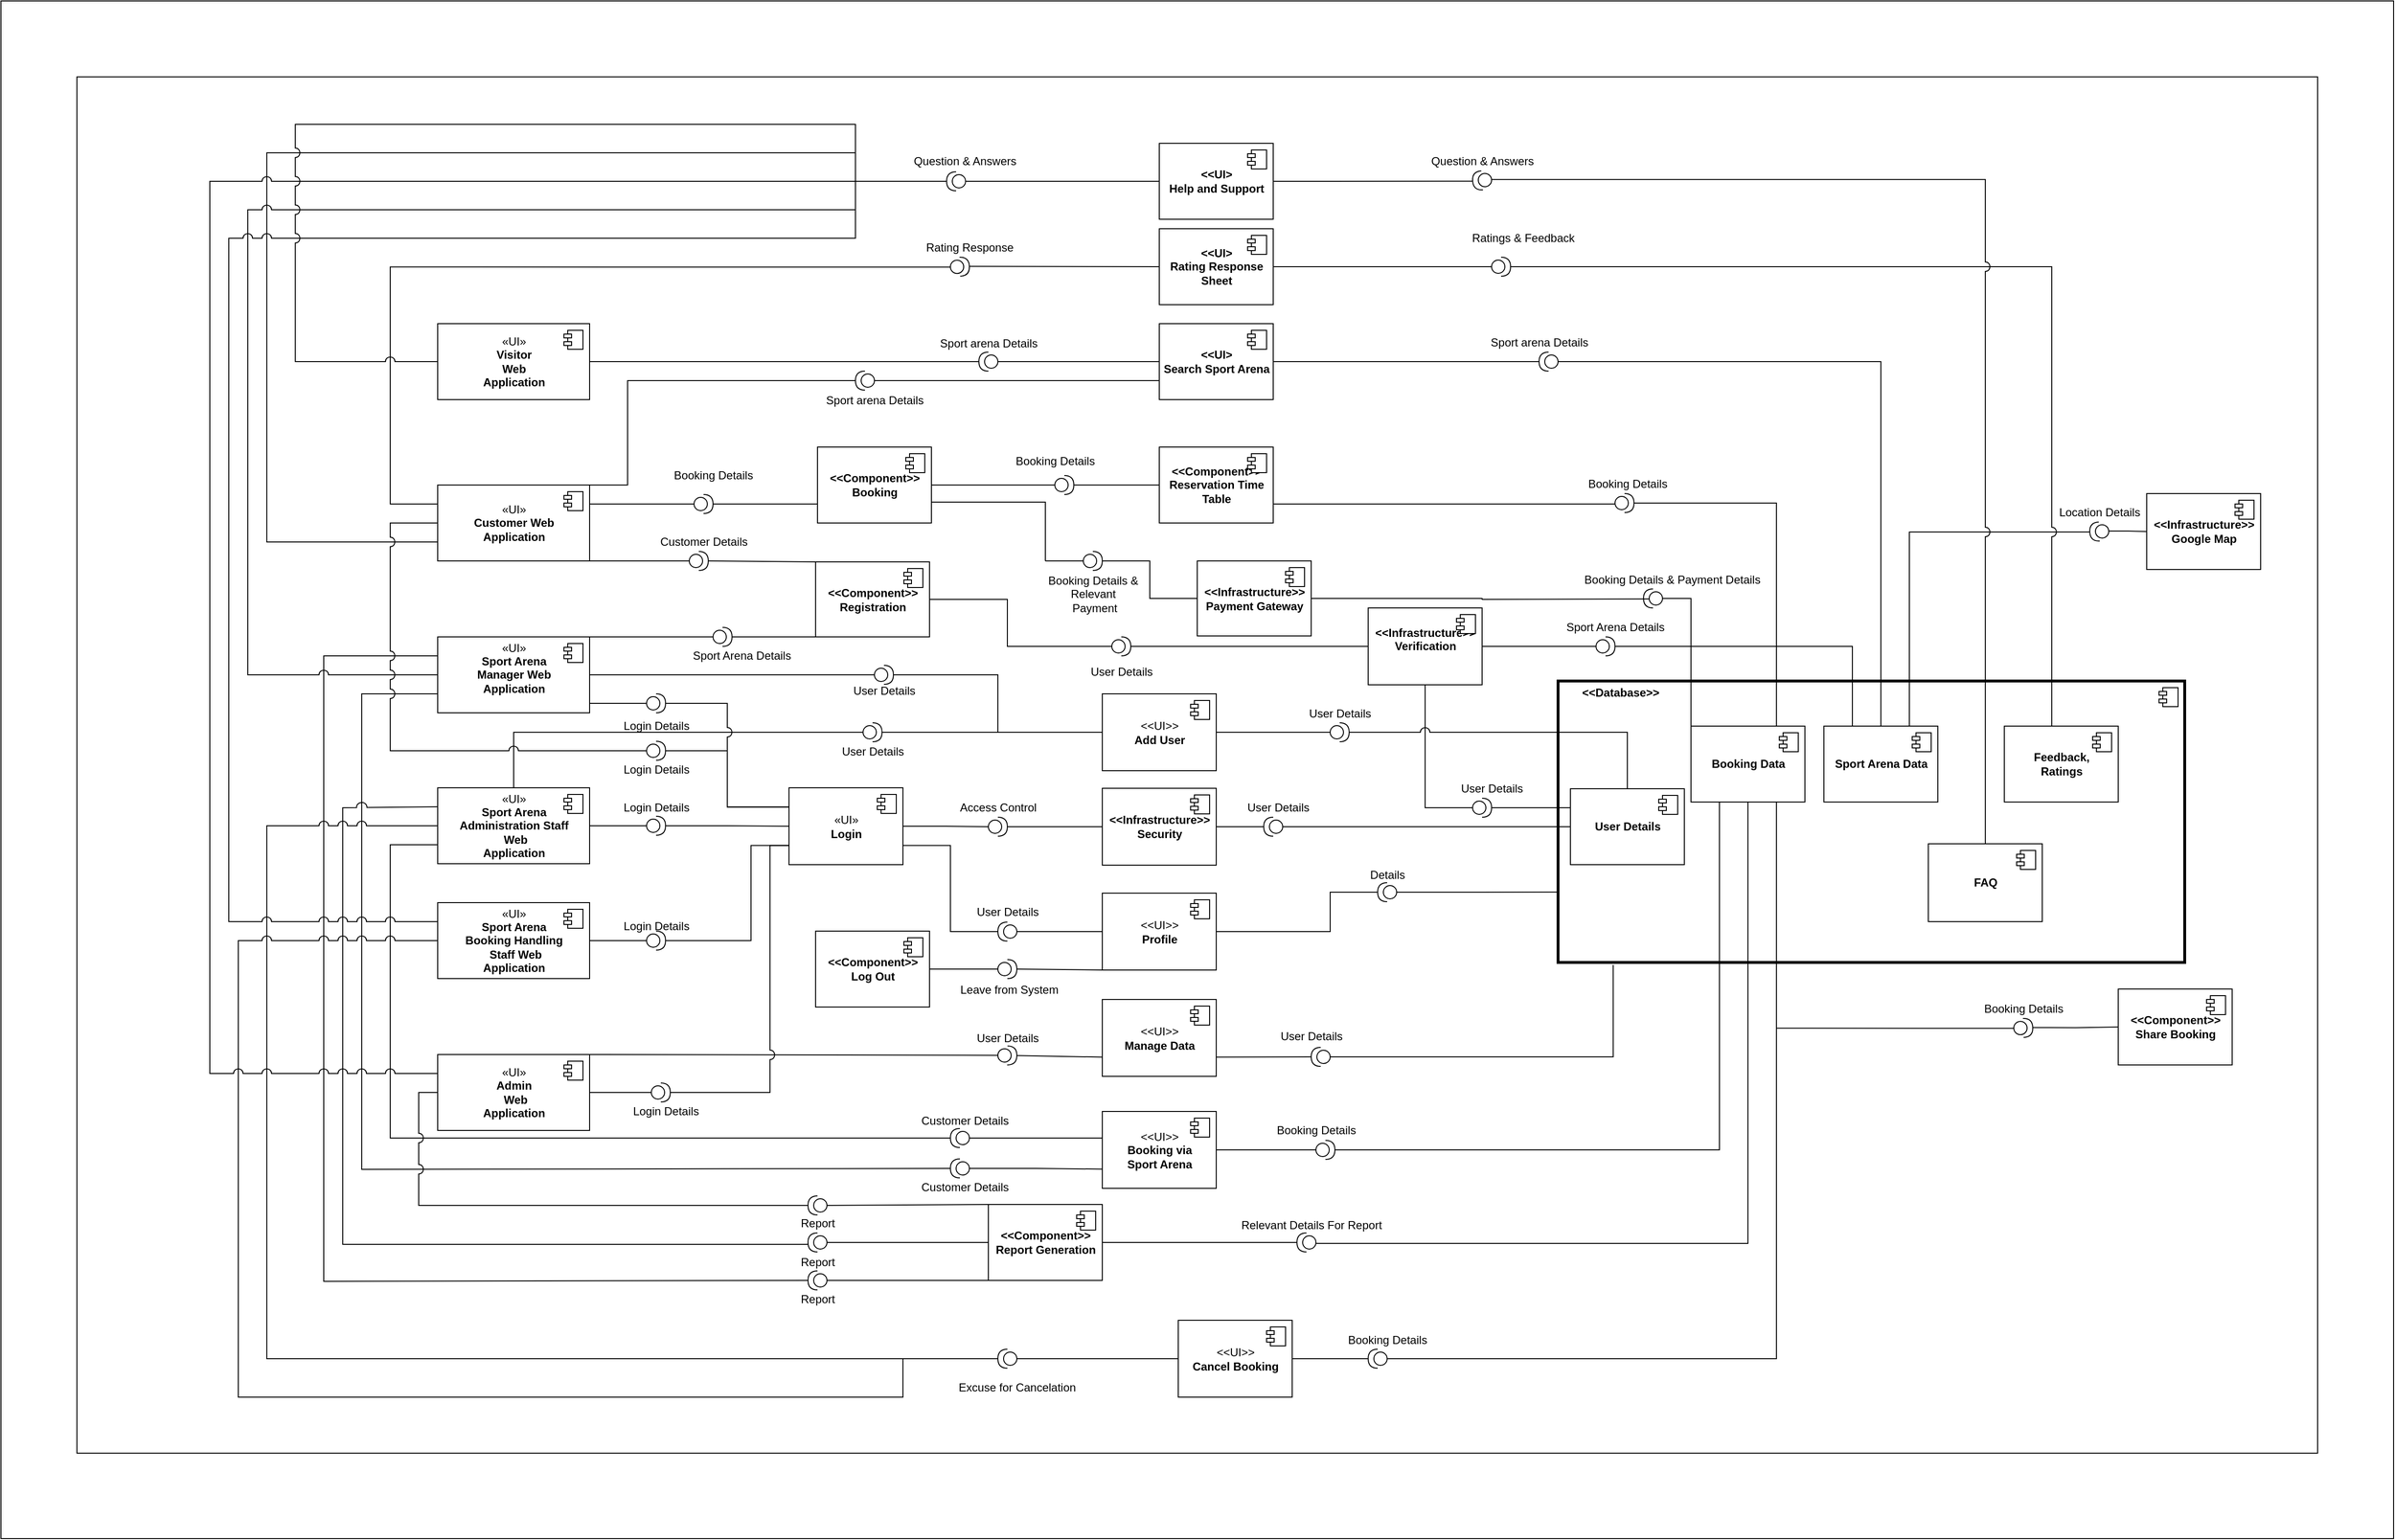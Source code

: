 <mxfile version="14.7.7" type="google"><diagram id="7BVYcnwvY6B_E1OxM6xy" name="Page-1"><mxGraphModel dx="4710" dy="3170" grid="1" gridSize="10" guides="1" tooltips="1" connect="1" arrows="1" fold="1" page="1" pageScale="1" pageWidth="850" pageHeight="1100" math="0" shadow="0"><root><mxCell id="0"/><mxCell id="1" parent="0"/><mxCell id="aEl9YYwCywRGSdcblTF6-241" value="" style="rounded=0;whiteSpace=wrap;html=1;" vertex="1" parent="1"><mxGeometry x="-700" y="-480" width="2520" height="1620" as="geometry"/></mxCell><mxCell id="aEl9YYwCywRGSdcblTF6-242" value="" style="rounded=0;whiteSpace=wrap;html=1;" vertex="1" parent="1"><mxGeometry x="-620" y="-400" width="2360" height="1450" as="geometry"/></mxCell><mxCell id="aEl9YYwCywRGSdcblTF6-1" style="edgeStyle=orthogonalEdgeStyle;rounded=0;orthogonalLoop=1;jettySize=auto;html=1;exitX=1;exitY=0.25;exitDx=0;exitDy=0;entryX=0;entryY=0.5;entryDx=0;entryDy=0;entryPerimeter=0;endArrow=none;endFill=0;" edge="1" parent="1" source="aEl9YYwCywRGSdcblTF6-6" target="aEl9YYwCywRGSdcblTF6-81"><mxGeometry relative="1" as="geometry"/></mxCell><mxCell id="aEl9YYwCywRGSdcblTF6-2" style="edgeStyle=orthogonalEdgeStyle;rounded=0;orthogonalLoop=1;jettySize=auto;html=1;exitX=1;exitY=1;exitDx=0;exitDy=0;entryX=0;entryY=0.5;entryDx=0;entryDy=0;entryPerimeter=0;endArrow=none;endFill=0;" edge="1" parent="1" source="aEl9YYwCywRGSdcblTF6-6" target="aEl9YYwCywRGSdcblTF6-50"><mxGeometry relative="1" as="geometry"><Array as="points"><mxPoint x="-50" y="110"/><mxPoint x="-50" y="110"/></Array></mxGeometry></mxCell><mxCell id="aEl9YYwCywRGSdcblTF6-3" style="edgeStyle=orthogonalEdgeStyle;rounded=0;orthogonalLoop=1;jettySize=auto;html=1;exitX=0.75;exitY=0;exitDx=0;exitDy=0;entryX=1;entryY=0.5;entryDx=0;entryDy=0;endArrow=none;endFill=0;entryPerimeter=0;" edge="1" parent="1" source="aEl9YYwCywRGSdcblTF6-6" target="aEl9YYwCywRGSdcblTF6-187"><mxGeometry relative="1" as="geometry"><Array as="points"><mxPoint x="-40" y="30"/><mxPoint x="-40" y="-80"/><mxPoint x="200" y="-80"/></Array></mxGeometry></mxCell><mxCell id="aEl9YYwCywRGSdcblTF6-4" style="edgeStyle=orthogonalEdgeStyle;rounded=0;sketch=0;jumpStyle=arc;jumpSize=10;orthogonalLoop=1;jettySize=auto;html=1;exitX=0;exitY=0.25;exitDx=0;exitDy=0;endArrow=none;endFill=0;entryX=0;entryY=0.5;entryDx=0;entryDy=0;entryPerimeter=0;" edge="1" parent="1" source="aEl9YYwCywRGSdcblTF6-6" target="aEl9YYwCywRGSdcblTF6-224"><mxGeometry relative="1" as="geometry"><mxPoint x="280" y="-200" as="targetPoint"/><Array as="points"><mxPoint x="-290" y="50"/><mxPoint x="-290" y="-200"/></Array></mxGeometry></mxCell><mxCell id="aEl9YYwCywRGSdcblTF6-5" style="edgeStyle=orthogonalEdgeStyle;rounded=0;sketch=0;jumpStyle=arc;jumpSize=10;orthogonalLoop=1;jettySize=auto;html=1;exitX=0;exitY=0.75;exitDx=0;exitDy=0;endArrow=none;endFill=0;" edge="1" parent="1" source="aEl9YYwCywRGSdcblTF6-6"><mxGeometry relative="1" as="geometry"><mxPoint x="280" y="-290" as="targetPoint"/><Array as="points"><mxPoint x="-420" y="90"/><mxPoint x="-420" y="-320"/><mxPoint x="200" y="-320"/><mxPoint x="200" y="-290"/></Array></mxGeometry></mxCell><mxCell id="aEl9YYwCywRGSdcblTF6-6" value="«UI»&lt;br&gt;&lt;b&gt;Customer Web &lt;br&gt;Application&lt;/b&gt;" style="html=1;dropTarget=0;" vertex="1" parent="1"><mxGeometry x="-240" y="30" width="160" height="80" as="geometry"/></mxCell><mxCell id="aEl9YYwCywRGSdcblTF6-7" value="" style="shape=module;jettyWidth=8;jettyHeight=4;" vertex="1" parent="aEl9YYwCywRGSdcblTF6-6"><mxGeometry x="1" width="20" height="20" relative="1" as="geometry"><mxPoint x="-27" y="7" as="offset"/></mxGeometry></mxCell><mxCell id="aEl9YYwCywRGSdcblTF6-8" style="edgeStyle=orthogonalEdgeStyle;rounded=0;orthogonalLoop=1;jettySize=auto;html=1;exitX=1;exitY=0.5;exitDx=0;exitDy=0;entryX=0;entryY=0.5;entryDx=0;entryDy=0;entryPerimeter=0;endArrow=none;endFill=0;" edge="1" parent="1" source="aEl9YYwCywRGSdcblTF6-10" target="aEl9YYwCywRGSdcblTF6-86"><mxGeometry relative="1" as="geometry"/></mxCell><mxCell id="aEl9YYwCywRGSdcblTF6-9" style="edgeStyle=orthogonalEdgeStyle;rounded=0;orthogonalLoop=1;jettySize=auto;html=1;exitX=1;exitY=0.75;exitDx=0;exitDy=0;endArrow=none;endFill=0;" edge="1" parent="1" source="aEl9YYwCywRGSdcblTF6-10"><mxGeometry relative="1" as="geometry"><mxPoint x="400" y="110" as="targetPoint"/><Array as="points"><mxPoint x="400" y="48"/></Array></mxGeometry></mxCell><mxCell id="aEl9YYwCywRGSdcblTF6-10" value="&lt;b&gt;&amp;lt;&amp;lt;Component&amp;gt;&amp;gt;&lt;br&gt;Booking&lt;/b&gt;" style="html=1;dropTarget=0;" vertex="1" parent="1"><mxGeometry x="160" y="-10" width="120" height="80" as="geometry"/></mxCell><mxCell id="aEl9YYwCywRGSdcblTF6-11" value="" style="shape=module;jettyWidth=8;jettyHeight=4;" vertex="1" parent="aEl9YYwCywRGSdcblTF6-10"><mxGeometry x="1" width="20" height="20" relative="1" as="geometry"><mxPoint x="-27" y="7" as="offset"/></mxGeometry></mxCell><mxCell id="aEl9YYwCywRGSdcblTF6-12" value="&lt;b&gt;&amp;lt;&amp;lt;Infrastructure&amp;gt;&amp;gt;&lt;br&gt;Security&lt;/b&gt;" style="html=1;dropTarget=0;" vertex="1" parent="1"><mxGeometry x="460" y="349.5" width="120" height="81" as="geometry"/></mxCell><mxCell id="aEl9YYwCywRGSdcblTF6-13" value="" style="shape=module;jettyWidth=8;jettyHeight=4;" vertex="1" parent="aEl9YYwCywRGSdcblTF6-12"><mxGeometry x="1" width="20" height="20" relative="1" as="geometry"><mxPoint x="-27" y="7" as="offset"/></mxGeometry></mxCell><mxCell id="aEl9YYwCywRGSdcblTF6-14" style="edgeStyle=orthogonalEdgeStyle;rounded=0;orthogonalLoop=1;jettySize=auto;html=1;exitX=0;exitY=1;exitDx=0;exitDy=0;entryX=0;entryY=0.5;entryDx=0;entryDy=0;entryPerimeter=0;endArrow=none;endFill=0;" edge="1" parent="1" source="aEl9YYwCywRGSdcblTF6-16" target="aEl9YYwCywRGSdcblTF6-116"><mxGeometry relative="1" as="geometry"><Array as="points"><mxPoint x="300" y="868"/><mxPoint x="300" y="868"/></Array></mxGeometry></mxCell><mxCell id="aEl9YYwCywRGSdcblTF6-15" style="rounded=0;sketch=0;jumpStyle=arc;jumpSize=10;orthogonalLoop=1;jettySize=auto;html=1;exitX=0;exitY=0;exitDx=0;exitDy=0;entryX=0;entryY=0.5;entryDx=0;entryDy=0;entryPerimeter=0;endArrow=none;endFill=0;" edge="1" parent="1" source="aEl9YYwCywRGSdcblTF6-16" target="aEl9YYwCywRGSdcblTF6-172"><mxGeometry relative="1" as="geometry"/></mxCell><mxCell id="aEl9YYwCywRGSdcblTF6-16" value="&lt;b&gt;&amp;lt;&amp;lt;Component&amp;gt;&amp;gt;&lt;br&gt;Report Generation&lt;/b&gt;" style="html=1;dropTarget=0;" vertex="1" parent="1"><mxGeometry x="340" y="788" width="120" height="80" as="geometry"/></mxCell><mxCell id="aEl9YYwCywRGSdcblTF6-17" value="" style="shape=module;jettyWidth=8;jettyHeight=4;" vertex="1" parent="aEl9YYwCywRGSdcblTF6-16"><mxGeometry x="1" width="20" height="20" relative="1" as="geometry"><mxPoint x="-27" y="7" as="offset"/></mxGeometry></mxCell><mxCell id="aEl9YYwCywRGSdcblTF6-18" style="edgeStyle=orthogonalEdgeStyle;rounded=0;orthogonalLoop=1;jettySize=auto;html=1;exitX=1;exitY=0.5;exitDx=0;exitDy=0;entryX=0;entryY=0.5;entryDx=0;entryDy=0;entryPerimeter=0;startArrow=none;startFill=0;endArrow=none;endFill=0;" edge="1" parent="1" source="aEl9YYwCywRGSdcblTF6-20" target="aEl9YYwCywRGSdcblTF6-70"><mxGeometry relative="1" as="geometry"/></mxCell><mxCell id="aEl9YYwCywRGSdcblTF6-19" style="edgeStyle=orthogonalEdgeStyle;rounded=0;orthogonalLoop=1;jettySize=auto;html=1;exitX=1;exitY=0.75;exitDx=0;exitDy=0;entryX=1;entryY=0.5;entryDx=0;entryDy=0;endArrow=none;endFill=0;entryPerimeter=0;" edge="1" parent="1" source="aEl9YYwCywRGSdcblTF6-20" target="aEl9YYwCywRGSdcblTF6-166"><mxGeometry relative="1" as="geometry"/></mxCell><mxCell id="aEl9YYwCywRGSdcblTF6-20" value="«UI»&lt;br&gt;&lt;b&gt;Login&lt;/b&gt;&lt;span style=&quot;color: rgba(0 , 0 , 0 , 0) ; font-family: monospace ; font-size: 0px&quot;&gt;%3CmxGraphModel%3E%3Croot%3E%3CmxCell%20id%3D%220%22%2F%3E%3CmxCell%20id%3D%221%22%20parent%3D%220%22%2F%3E%3CmxCell%20id%3D%222%22%20value%3D%22%C2%ABUI%C2%BB%26lt%3Bbr%26gt%3B%26lt%3Bb%26gt%3BCustomer%20Web%20%26lt%3Bbr%26gt%3BApplication%26lt%3B%2Fb%26gt%3B%22%20style%3D%22html%3D1%3BdropTarget%3D0%3B%22%20vertex%3D%221%22%20parent%3D%221%22%3E%3CmxGeometry%20x%3D%2280%22%20y%3D%22100%22%20width%3D%22180%22%20height%3D%2290%22%20as%3D%22geometry%22%2F%3E%3C%2FmxCell%3E%3CmxCell%20id%3D%223%22%20value%3D%22%22%20style%3D%22shape%3Dmodule%3BjettyWidth%3D8%3BjettyHeight%3D4%3B%22%20vertex%3D%221%22%20parent%3D%222%22%3E%3CmxGeometry%20x%3D%221%22%20width%3D%2220%22%20height%3D%2220%22%20relative%3D%221%22%20as%3D%22geometry%22%3E%3CmxPoint%20x%3D%22-27%22%20y%3D%227%22%20as%3D%22offset%22%2F%3E%3C%2FmxGeometry%3E%3C%2FmxCell%3E%3C%2Froot%3E%3C%2FmxGraphModel%3E&lt;/span&gt;&lt;b&gt;&lt;br&gt;&lt;/b&gt;" style="html=1;dropTarget=0;" vertex="1" parent="1"><mxGeometry x="130" y="349" width="120" height="81" as="geometry"/></mxCell><mxCell id="aEl9YYwCywRGSdcblTF6-21" value="" style="shape=module;jettyWidth=8;jettyHeight=4;" vertex="1" parent="aEl9YYwCywRGSdcblTF6-20"><mxGeometry x="1" width="20" height="20" relative="1" as="geometry"><mxPoint x="-27" y="7" as="offset"/></mxGeometry></mxCell><mxCell id="aEl9YYwCywRGSdcblTF6-22" style="edgeStyle=orthogonalEdgeStyle;rounded=0;orthogonalLoop=1;jettySize=auto;html=1;exitX=1;exitY=1;exitDx=0;exitDy=0;entryX=0;entryY=0.5;entryDx=0;entryDy=0;entryPerimeter=0;startArrow=none;startFill=0;endArrow=none;endFill=0;" edge="1" parent="1" source="aEl9YYwCywRGSdcblTF6-26" target="aEl9YYwCywRGSdcblTF6-73"><mxGeometry relative="1" as="geometry"><Array as="points"><mxPoint x="-50" y="260"/><mxPoint x="-50" y="260"/></Array></mxGeometry></mxCell><mxCell id="aEl9YYwCywRGSdcblTF6-23" style="edgeStyle=orthogonalEdgeStyle;rounded=0;orthogonalLoop=1;jettySize=auto;html=1;exitX=0;exitY=0.25;exitDx=0;exitDy=0;endArrow=none;endFill=0;entryX=1;entryY=0.5;entryDx=0;entryDy=0;entryPerimeter=0;jumpStyle=arc;jumpSize=10;" edge="1" parent="1" source="aEl9YYwCywRGSdcblTF6-26" target="aEl9YYwCywRGSdcblTF6-116"><mxGeometry relative="1" as="geometry"><mxPoint x="340" y="869" as="targetPoint"/><mxPoint x="-240" y="219" as="sourcePoint"/><Array as="points"><mxPoint x="-360" y="210"/><mxPoint x="-360" y="869"/><mxPoint x="60" y="869"/><mxPoint x="60" y="868"/></Array></mxGeometry></mxCell><mxCell id="aEl9YYwCywRGSdcblTF6-24" style="edgeStyle=orthogonalEdgeStyle;rounded=0;orthogonalLoop=1;jettySize=auto;html=1;exitX=0;exitY=0.75;exitDx=0;exitDy=0;endArrow=none;endFill=0;jumpStyle=arc;jumpSize=10;" edge="1" parent="1" source="aEl9YYwCywRGSdcblTF6-26" target="aEl9YYwCywRGSdcblTF6-193"><mxGeometry relative="1" as="geometry"><mxPoint x="290" y="750" as="targetPoint"/><Array as="points"><mxPoint x="-320" y="250"/><mxPoint x="-320" y="751"/></Array></mxGeometry></mxCell><mxCell id="aEl9YYwCywRGSdcblTF6-25" style="edgeStyle=orthogonalEdgeStyle;rounded=0;sketch=0;jumpStyle=arc;jumpSize=10;orthogonalLoop=1;jettySize=auto;html=1;exitX=0;exitY=0.5;exitDx=0;exitDy=0;entryX=1;entryY=0.5;entryDx=0;entryDy=0;entryPerimeter=0;endArrow=none;endFill=0;" edge="1" parent="1" source="aEl9YYwCywRGSdcblTF6-26" target="aEl9YYwCywRGSdcblTF6-234"><mxGeometry relative="1" as="geometry"><Array as="points"><mxPoint x="-440" y="230"/><mxPoint x="-440" y="-260"/><mxPoint x="200" y="-260"/><mxPoint x="200" y="-290"/></Array></mxGeometry></mxCell><mxCell id="aEl9YYwCywRGSdcblTF6-26" value="«UI»&lt;br&gt;&lt;b&gt;Sport Arena &lt;br&gt;Manager Web&lt;br&gt;Application&lt;br&gt;&lt;/b&gt;&lt;span style=&quot;color: rgba(0 , 0 , 0 , 0) ; font-family: monospace ; font-size: 0px&quot;&gt;W%3CmxGraphModel%3E%3Croot%3E%3CmxCell%20id%3D%220%22%2F%3E%3CmxCell%20id%3D%221%22%20parent%3D%220%22%2F%3E%3CmxCell%20id%3D%222%22%20value%3D%22%C2%ABUI%C2%BB%26lt%3Bbr%26gt%3B%26lt%3Bb%26gt%3BCustomer%20Web%20%26lt%3Bbr%26gt%3BApplication%26lt%3B%2Fb%26gt%3B%22%20style%3D%22html%3D1%3BdropTarget%3D0%3B%22%20vertex%3D%221%22%20parent%3D%221%22%3E%3CmxGeometry%20x%3D%2280%22%20y%3D%22100%22%20width%3D%22180%22%20height%3D%2290%22%20as%3D%22geometry%22%2F%3E%3C%2FmxCell%3E%3CmxCell%20id%3D%223%22%20value%3D%22%22%20style%3D%22shape%3Dmodule%3BjettyWidth%3D8%3BjettyHeight%3D4%3B%22%20vertex%3D%221%22%20parent%3D%222%22%3E%3CmxGeometry%20x%3D%221%22%20width%3D%2220%22%20height%3D%2220%22%20relative%3D%221%22%20as%3D%22geometry%22%3E%3CmxPoint%20x%3D%22-27%22%20y%3D%227%22%20as%3D%22offset%22%2F%3E%3C%2FmxGeometry%3E%3C%2FmxCell%3E%3C%2Froot%3E%3C%2FmxGraphMod%&lt;/span&gt;&lt;b&gt;&lt;br&gt;&lt;/b&gt;" style="html=1;dropTarget=0;" vertex="1" parent="1"><mxGeometry x="-240" y="190" width="160" height="80" as="geometry"/></mxCell><mxCell id="aEl9YYwCywRGSdcblTF6-27" value="" style="shape=module;jettyWidth=8;jettyHeight=4;" vertex="1" parent="aEl9YYwCywRGSdcblTF6-26"><mxGeometry x="1" width="20" height="20" relative="1" as="geometry"><mxPoint x="-27" y="7" as="offset"/></mxGeometry></mxCell><mxCell id="aEl9YYwCywRGSdcblTF6-28" style="edgeStyle=orthogonalEdgeStyle;rounded=0;orthogonalLoop=1;jettySize=auto;html=1;exitX=1;exitY=0.5;exitDx=0;exitDy=0;startArrow=none;startFill=0;endArrow=none;endFill=0;entryX=0;entryY=0.5;entryDx=0;entryDy=0;entryPerimeter=0;" edge="1" parent="1" source="aEl9YYwCywRGSdcblTF6-33" target="aEl9YYwCywRGSdcblTF6-61"><mxGeometry relative="1" as="geometry"><mxPoint x="-30" y="390" as="targetPoint"/></mxGeometry></mxCell><mxCell id="aEl9YYwCywRGSdcblTF6-29" style="edgeStyle=orthogonalEdgeStyle;rounded=0;orthogonalLoop=1;jettySize=auto;html=1;exitX=0;exitY=0.25;exitDx=0;exitDy=0;entryX=1;entryY=0.5;entryDx=0;entryDy=0;endArrow=none;endFill=0;entryPerimeter=0;sketch=0;jumpStyle=arc;jumpSize=11;" edge="1" parent="1" source="aEl9YYwCywRGSdcblTF6-33" target="aEl9YYwCywRGSdcblTF6-115"><mxGeometry relative="1" as="geometry"><Array as="points"><mxPoint x="-340" y="370"/><mxPoint x="-340" y="830"/><mxPoint x="150" y="830"/></Array></mxGeometry></mxCell><mxCell id="aEl9YYwCywRGSdcblTF6-30" style="edgeStyle=orthogonalEdgeStyle;rounded=0;orthogonalLoop=1;jettySize=auto;html=1;exitX=0.5;exitY=0;exitDx=0;exitDy=0;entryX=0;entryY=0.5;entryDx=0;entryDy=0;endArrow=none;endFill=0;entryPerimeter=0;jumpStyle=arc;jumpSize=10;" edge="1" parent="1" source="aEl9YYwCywRGSdcblTF6-33" target="aEl9YYwCywRGSdcblTF6-146"><mxGeometry relative="1" as="geometry"><Array as="points"><mxPoint x="-160" y="291"/></Array></mxGeometry></mxCell><mxCell id="aEl9YYwCywRGSdcblTF6-31" style="edgeStyle=orthogonalEdgeStyle;rounded=0;orthogonalLoop=1;jettySize=auto;html=1;exitX=0;exitY=0.75;exitDx=0;exitDy=0;entryX=1;entryY=0.5;entryDx=0;entryDy=0;entryPerimeter=0;endArrow=none;endFill=0;" edge="1" parent="1" source="aEl9YYwCywRGSdcblTF6-33" target="aEl9YYwCywRGSdcblTF6-191"><mxGeometry relative="1" as="geometry"><Array as="points"><mxPoint x="-290" y="409"/><mxPoint x="-290" y="718"/></Array></mxGeometry></mxCell><mxCell id="aEl9YYwCywRGSdcblTF6-32" style="edgeStyle=orthogonalEdgeStyle;rounded=0;orthogonalLoop=1;jettySize=auto;html=1;exitX=0;exitY=0.5;exitDx=0;exitDy=0;endArrow=none;endFill=0;entryX=1;entryY=0.5;entryDx=0;entryDy=0;entryPerimeter=0;jumpStyle=arc;jumpSize=10;" edge="1" parent="1" source="aEl9YYwCywRGSdcblTF6-33" target="aEl9YYwCywRGSdcblTF6-200"><mxGeometry relative="1" as="geometry"><mxPoint x="500" y="941.323" as="targetPoint"/><Array as="points"><mxPoint x="-420" y="389"/><mxPoint x="-420" y="950"/></Array></mxGeometry></mxCell><mxCell id="aEl9YYwCywRGSdcblTF6-33" value="&lt;br&gt;«UI»&lt;br&gt;&lt;b&gt;Sport Arena &lt;br&gt;Administration Staff&lt;br&gt;&amp;nbsp;Web&lt;br&gt;Application&lt;br&gt;&lt;/b&gt;&lt;span style=&quot;color: rgba(0 , 0 , 0 , 0) ; font-family: monospace ; font-size: 0px&quot;&gt;W%3CmxGraphModel%3E%3Croot%3E%3CmxCell%20id%3D%220%22%2F%3E%3CmxCell%20id%3D%221%22%20parent%3D%220%22%2F%3E%3CmxCell%20id%3D%222%22%20value%3D%22%C2%ABUI%C2%BB%26lt%3Bbr%26gt%3B%26lt%3Bb%26gt%3BCustomer%20Web%20%26lt%3Bbr%26gt%3BApplication%26lt%3B%2Fb%26gt%3B%22%20style%3D%22html%3D1%3BdropTarget%3D0%3B%22%20vertex%3D%221%22%20parent%3D%221%22%3E%3CmxGeometry%20x%3D%2280%22%20y%3D%22100%22%20width%3D%22180%22%20height%3D%2290%22%20as%3D%22geometry%22%2F%3E%3C%2FmxCell%3E%3CmxCell%20id%3D%223%22%20value%3D%22%22%20style%3D%22shape%3Dmodule%3BjettyWidth%3D8%3BjettyHeight%3D4%3B%22%20vertex%3D%221%22%20parent%3D%222%22%3E%3CmxGeometry%20x%3D%221%22%20width%3D%2220%22%20height%3D%2220%22%20relative%3D%221%22%20as%3D%22geometry%22%3E%3CmxPoint%20x%3D%22-27%22%20y%3D%227%22%20as%3D%22offset%22%2F%3E%3C%2FmxGeometry%3E%3C%2FmxCell%3E%3C%2Froot%3E%3C%2FmxGraphMod%&lt;/span&gt;&lt;b&gt;&lt;br&gt;&lt;/b&gt;" style="html=1;dropTarget=0;" vertex="1" parent="1"><mxGeometry x="-240" y="349" width="160" height="80" as="geometry"/></mxCell><mxCell id="aEl9YYwCywRGSdcblTF6-34" value="" style="shape=module;jettyWidth=8;jettyHeight=4;" vertex="1" parent="aEl9YYwCywRGSdcblTF6-33"><mxGeometry x="1" width="20" height="20" relative="1" as="geometry"><mxPoint x="-27" y="7" as="offset"/></mxGeometry></mxCell><mxCell id="aEl9YYwCywRGSdcblTF6-35" style="edgeStyle=orthogonalEdgeStyle;rounded=0;orthogonalLoop=1;jettySize=auto;html=1;exitX=1;exitY=0.5;exitDx=0;exitDy=0;entryX=0;entryY=0.5;entryDx=0;entryDy=0;entryPerimeter=0;startArrow=none;startFill=0;endArrow=none;endFill=0;" edge="1" parent="1" source="aEl9YYwCywRGSdcblTF6-38" target="aEl9YYwCywRGSdcblTF6-63"><mxGeometry relative="1" as="geometry"/></mxCell><mxCell id="aEl9YYwCywRGSdcblTF6-36" style="edgeStyle=orthogonalEdgeStyle;rounded=0;orthogonalLoop=1;jettySize=auto;html=1;exitX=0;exitY=0.5;exitDx=0;exitDy=0;endArrow=none;endFill=0;entryX=1;entryY=0.5;entryDx=0;entryDy=0;entryPerimeter=0;jumpStyle=arc;jumpSize=10;" edge="1" parent="1" source="aEl9YYwCywRGSdcblTF6-38" target="aEl9YYwCywRGSdcblTF6-200"><mxGeometry relative="1" as="geometry"><mxPoint x="500" y="991" as="targetPoint"/><Array as="points"><mxPoint x="-450" y="510"/><mxPoint x="-450" y="991"/><mxPoint x="250" y="991"/><mxPoint x="250" y="951"/></Array></mxGeometry></mxCell><mxCell id="aEl9YYwCywRGSdcblTF6-37" style="edgeStyle=orthogonalEdgeStyle;rounded=0;sketch=0;jumpStyle=arc;jumpSize=10;orthogonalLoop=1;jettySize=auto;html=1;exitX=0;exitY=0.25;exitDx=0;exitDy=0;endArrow=none;endFill=0;entryX=1;entryY=0.5;entryDx=0;entryDy=0;entryPerimeter=0;" edge="1" parent="1" source="aEl9YYwCywRGSdcblTF6-38" target="aEl9YYwCywRGSdcblTF6-234"><mxGeometry relative="1" as="geometry"><mxPoint x="188.335" y="-350" as="targetPoint"/><Array as="points"><mxPoint x="-460" y="490"/><mxPoint x="-460" y="-230"/><mxPoint x="200" y="-230"/><mxPoint x="200" y="-290"/></Array></mxGeometry></mxCell><mxCell id="aEl9YYwCywRGSdcblTF6-38" value="&lt;br&gt;«UI»&lt;br&gt;&lt;b&gt;Sport Arena &lt;/b&gt;&lt;br&gt;&lt;b&gt;Booking Handling&lt;/b&gt;&lt;br&gt;&lt;b&gt;&amp;nbsp;Staff&lt;/b&gt;&lt;b&gt;&amp;nbsp;Web&lt;/b&gt;&lt;br&gt;&lt;b&gt;Application&lt;/b&gt;&lt;br&gt;&lt;span style=&quot;color: rgba(0 , 0 , 0 , 0) ; font-family: monospace ; font-size: 0px&quot;&gt;W%3CmxGraphModel%3E%3Croot%3E%3CmxCell%20id%3D%220%22%2F%3E%3CmxCell%20id%3D%221%22%20parent%3D%220%22%2F%3E%3CmxCell%20id%3D%222%22%20value%3D%22%C2%ABUI%C2%BB%26lt%3Bbr%26gt%3B%26lt%3Bb%26gt%3BCustomer%20Web%20%26lt%3Bbr%26gt%3BApplication%26lt%3B%2Fb%26gt%3B%22%20style%3D%22html%3D1%3BdropTarget%3D0%3B%22%20vertex%3D%221%22%20parent%3D%221%22%3E%3CmxGeometry%20x%3D%2280%22%20y%3D%22100%22%20width%3D%22180%22%20height%3D%2290%22%20as%3D%22geometry%22%2F%3E%3C%2FmxCell%3E%3CmxCell%20id%3D%223%22%20value%3D%22%22%20style%3D%22shape%3Dmodule%3BjettyWidth%3D8%3BjettyHeight%3D4%3B%22%20vertex%3D%221%22%20parent%3D%222%22%3E%3CmxGeometry%20x%3D%221%22%20width%3D%2220%22%20height%3D%2220%22%20relative%3D%221%22%20as%3D%22geometry%22%3E%3CmxPoint%20x%3D%22-27%22%20y%3D%227%22%20as%3D%22offset%22%2F%3E%3C%2FmxGeometry%3E%3C%2FmxCell%3E%3C%2Froot%3E%3C%2FmxGraphMod%&lt;/span&gt;&lt;b&gt;&lt;br&gt;&lt;/b&gt;" style="html=1;dropTarget=0;" vertex="1" parent="1"><mxGeometry x="-240" y="470" width="160" height="80" as="geometry"/></mxCell><mxCell id="aEl9YYwCywRGSdcblTF6-39" value="" style="shape=module;jettyWidth=8;jettyHeight=4;" vertex="1" parent="aEl9YYwCywRGSdcblTF6-38"><mxGeometry x="1" width="20" height="20" relative="1" as="geometry"><mxPoint x="-27" y="7" as="offset"/></mxGeometry></mxCell><mxCell id="aEl9YYwCywRGSdcblTF6-40" style="edgeStyle=orthogonalEdgeStyle;rounded=0;orthogonalLoop=1;jettySize=auto;html=1;exitX=1;exitY=0.5;exitDx=0;exitDy=0;entryX=0;entryY=0.5;entryDx=0;entryDy=0;entryPerimeter=0;startArrow=none;startFill=0;endArrow=none;endFill=0;" edge="1" parent="1" source="aEl9YYwCywRGSdcblTF6-44" target="aEl9YYwCywRGSdcblTF6-65"><mxGeometry relative="1" as="geometry"/></mxCell><mxCell id="aEl9YYwCywRGSdcblTF6-41" style="edgeStyle=orthogonalEdgeStyle;rounded=0;orthogonalLoop=1;jettySize=auto;html=1;exitX=0;exitY=0.5;exitDx=0;exitDy=0;endArrow=none;endFill=0;entryX=1;entryY=0.5;entryDx=0;entryDy=0;entryPerimeter=0;jumpStyle=arc;jumpSize=10;" edge="1" parent="1" source="aEl9YYwCywRGSdcblTF6-44" target="aEl9YYwCywRGSdcblTF6-172"><mxGeometry relative="1" as="geometry"><mxPoint x="100" y="800" as="targetPoint"/></mxGeometry></mxCell><mxCell id="aEl9YYwCywRGSdcblTF6-42" style="edgeStyle=none;rounded=0;sketch=0;jumpStyle=arc;jumpSize=10;orthogonalLoop=1;jettySize=auto;html=1;exitX=1;exitY=0;exitDx=0;exitDy=0;entryX=0;entryY=0.5;entryDx=0;entryDy=0;endArrow=none;endFill=0;entryPerimeter=0;" edge="1" parent="1" source="aEl9YYwCywRGSdcblTF6-44" target="aEl9YYwCywRGSdcblTF6-216"><mxGeometry relative="1" as="geometry"/></mxCell><mxCell id="aEl9YYwCywRGSdcblTF6-43" style="edgeStyle=orthogonalEdgeStyle;rounded=0;sketch=0;jumpStyle=arc;jumpSize=10;orthogonalLoop=1;jettySize=auto;html=1;exitX=0;exitY=0.25;exitDx=0;exitDy=0;entryX=1;entryY=0.5;entryDx=0;entryDy=0;endArrow=none;endFill=0;entryPerimeter=0;" edge="1" parent="1" source="aEl9YYwCywRGSdcblTF6-44" target="aEl9YYwCywRGSdcblTF6-234"><mxGeometry relative="1" as="geometry"><Array as="points"><mxPoint x="-480" y="650"/><mxPoint x="-480" y="-290"/><mxPoint x="280" y="-290"/></Array></mxGeometry></mxCell><mxCell id="aEl9YYwCywRGSdcblTF6-44" value="&lt;br&gt;«UI»&lt;br&gt;&lt;b&gt;Admin&lt;br&gt;&amp;nbsp;Web&lt;br&gt;Application&lt;br&gt;&lt;/b&gt;&lt;span style=&quot;color: rgba(0 , 0 , 0 , 0) ; font-family: monospace ; font-size: 0px&quot;&gt;W%3CmxGraphModel%3E%3Croot%3E%3CmxCell%20id%3D%220%22%2F%3E%3CmxCell%20id%3D%221%22%20parent%3D%220%22%2F%3E%3CmxCell%20id%3D%222%22%20value%3D%22%C2%ABUI%C2%BB%26lt%3Bbr%26gt%3B%26lt%3Bb%26gt%3BCustomer%20Web%20%26lt%3Bbr%26gt%3BApplication%26lt%3B%2Fb%26gt%3B%22%20style%3D%22html%3D1%3BdropTarget%3D0%3B%22%20vertex%3D%221%22%20parent%3D%221%22%3E%3CmxGeometry%20x%3D%2280%22%20y%3D%22100%22%20width%3D%22180%22%20height%3D%2290%22%20as%3D%22geometry%22%2F%3E%3C%2FmxCell%3E%3CmxCell%20id%3D%223%22%20value%3D%22%22%20style%3D%22shape%3Dmodule%3BjettyWidth%3D8%3BjettyHeight%3D4%3B%22%20vertex%3D%221%22%20parent%3D%222%22%3E%3CmxGeometry%20x%3D%221%22%20width%3D%2220%22%20height%3D%2220%22%20relative%3D%221%22%20as%3D%22geometry%22%3E%3CmxPoint%20x%3D%22-27%22%20y%3D%227%22%20as%3D%22offset%22%2F%3E%3C%2FmxGeometry%3E%3C%2FmxCell%3E%3C%2Froot%3E%3C%2FmxGraphMod%&lt;/span&gt;&lt;b&gt;&lt;br&gt;&lt;/b&gt;" style="html=1;dropTarget=0;" vertex="1" parent="1"><mxGeometry x="-240" y="630" width="160" height="80" as="geometry"/></mxCell><mxCell id="aEl9YYwCywRGSdcblTF6-45" value="" style="shape=module;jettyWidth=8;jettyHeight=4;" vertex="1" parent="aEl9YYwCywRGSdcblTF6-44"><mxGeometry x="1" width="20" height="20" relative="1" as="geometry"><mxPoint x="-27" y="7" as="offset"/></mxGeometry></mxCell><mxCell id="aEl9YYwCywRGSdcblTF6-46" style="edgeStyle=orthogonalEdgeStyle;rounded=0;orthogonalLoop=1;jettySize=auto;html=1;exitX=1;exitY=0.5;exitDx=0;exitDy=0;startArrow=none;startFill=0;endArrow=none;endFill=0;entryX=0;entryY=0.5;entryDx=0;entryDy=0;entryPerimeter=0;" edge="1" parent="1" source="aEl9YYwCywRGSdcblTF6-47" target="aEl9YYwCywRGSdcblTF6-78"><mxGeometry relative="1" as="geometry"><mxPoint x="278" y="160.5" as="sourcePoint"/><mxPoint x="450" y="210" as="targetPoint"/><Array as="points"><mxPoint x="360" y="151"/><mxPoint x="360" y="200"/></Array></mxGeometry></mxCell><mxCell id="aEl9YYwCywRGSdcblTF6-47" value="&lt;span style=&quot;font-size: 12px&quot;&gt;&lt;b&gt;&amp;lt;&amp;lt;Component&amp;gt;&amp;gt;&lt;br&gt;Registration&lt;/b&gt;&lt;/span&gt;" style="html=1;dropTarget=0;" vertex="1" parent="1"><mxGeometry x="158" y="111" width="120" height="79" as="geometry"/></mxCell><mxCell id="aEl9YYwCywRGSdcblTF6-48" value="" style="shape=module;jettyWidth=8;jettyHeight=4;" vertex="1" parent="aEl9YYwCywRGSdcblTF6-47"><mxGeometry x="1" width="20" height="20" relative="1" as="geometry"><mxPoint x="-27" y="7" as="offset"/></mxGeometry></mxCell><mxCell id="aEl9YYwCywRGSdcblTF6-49" value="Customer Details&lt;br&gt;" style="text;html=1;align=center;verticalAlign=middle;resizable=0;points=[];autosize=1;strokeColor=none;" vertex="1" parent="1"><mxGeometry x="-15" y="80" width="110" height="20" as="geometry"/></mxCell><mxCell id="aEl9YYwCywRGSdcblTF6-50" value="" style="shape=providedRequiredInterface;html=1;verticalLabelPosition=bottom;" vertex="1" parent="1"><mxGeometry x="25" y="100" width="20" height="20" as="geometry"/></mxCell><mxCell id="aEl9YYwCywRGSdcblTF6-51" value="" style="endArrow=none;html=1;entryX=0;entryY=0;entryDx=0;entryDy=0;exitX=1;exitY=0.5;exitDx=0;exitDy=0;exitPerimeter=0;" edge="1" parent="1" source="aEl9YYwCywRGSdcblTF6-50" target="aEl9YYwCywRGSdcblTF6-47"><mxGeometry width="50" height="50" relative="1" as="geometry"><mxPoint x="-130" y="180" as="sourcePoint"/><mxPoint x="-80" y="130" as="targetPoint"/></mxGeometry></mxCell><mxCell id="aEl9YYwCywRGSdcblTF6-52" value="" style="shape=providedRequiredInterface;html=1;verticalLabelPosition=bottom;" vertex="1" parent="1"><mxGeometry x="50" y="180" width="20" height="20" as="geometry"/></mxCell><mxCell id="aEl9YYwCywRGSdcblTF6-53" value="" style="endArrow=none;html=1;exitX=1;exitY=0.5;exitDx=0;exitDy=0;exitPerimeter=0;entryX=0;entryY=1;entryDx=0;entryDy=0;startArrow=none;startFill=0;" edge="1" parent="1" source="aEl9YYwCywRGSdcblTF6-52" target="aEl9YYwCywRGSdcblTF6-47"><mxGeometry width="50" height="50" relative="1" as="geometry"><mxPoint x="-120" y="190" as="sourcePoint"/><mxPoint x="126" y="135" as="targetPoint"/></mxGeometry></mxCell><mxCell id="aEl9YYwCywRGSdcblTF6-54" value="" style="endArrow=none;html=1;exitX=1;exitY=0;exitDx=0;exitDy=0;entryX=0;entryY=0.5;entryDx=0;entryDy=0;entryPerimeter=0;" edge="1" parent="1" source="aEl9YYwCywRGSdcblTF6-26" target="aEl9YYwCywRGSdcblTF6-52"><mxGeometry width="50" height="50" relative="1" as="geometry"><mxPoint x="-50" y="145" as="sourcePoint"/><mxPoint x="30" y="145" as="targetPoint"/></mxGeometry></mxCell><mxCell id="aEl9YYwCywRGSdcblTF6-55" value="Sport Arena Details" style="text;html=1;align=center;verticalAlign=middle;resizable=0;points=[];autosize=1;strokeColor=none;" vertex="1" parent="1"><mxGeometry x="20" y="200" width="120" height="20" as="geometry"/></mxCell><mxCell id="aEl9YYwCywRGSdcblTF6-56" value="" style="endArrow=none;html=1;exitX=0;exitY=0.5;exitDx=0;exitDy=0;entryX=0;entryY=0.5;entryDx=0;entryDy=0;entryPerimeter=0;edgeStyle=orthogonalEdgeStyle;jumpSize=10;jumpStyle=arc;rounded=0;" edge="1" parent="1" source="aEl9YYwCywRGSdcblTF6-6" target="aEl9YYwCywRGSdcblTF6-58"><mxGeometry width="50" height="50" relative="1" as="geometry"><mxPoint x="55" y="90" as="sourcePoint"/><mxPoint x="-40" y="310" as="targetPoint"/><Array as="points"><mxPoint x="-290" y="70"/><mxPoint x="-290" y="310"/></Array></mxGeometry></mxCell><mxCell id="aEl9YYwCywRGSdcblTF6-57" style="rounded=0;orthogonalLoop=1;jettySize=auto;html=1;exitX=1;exitY=0.5;exitDx=0;exitDy=0;exitPerimeter=0;endArrow=none;endFill=0;edgeStyle=orthogonalEdgeStyle;entryX=0;entryY=0.25;entryDx=0;entryDy=0;jumpStyle=arc;jumpSize=10;" edge="1" parent="1" source="aEl9YYwCywRGSdcblTF6-58" target="aEl9YYwCywRGSdcblTF6-20"><mxGeometry relative="1" as="geometry"><mxPoint x="60" y="300" as="targetPoint"/></mxGeometry></mxCell><mxCell id="aEl9YYwCywRGSdcblTF6-58" value="" style="shape=providedRequiredInterface;html=1;verticalLabelPosition=bottom;" vertex="1" parent="1"><mxGeometry x="-20" y="300" width="20" height="20" as="geometry"/></mxCell><mxCell id="aEl9YYwCywRGSdcblTF6-59" value="Login Details" style="text;html=1;align=center;verticalAlign=middle;resizable=0;points=[];autosize=1;strokeColor=none;" vertex="1" parent="1"><mxGeometry x="-50" y="320" width="80" height="20" as="geometry"/></mxCell><mxCell id="aEl9YYwCywRGSdcblTF6-60" style="edgeStyle=orthogonalEdgeStyle;rounded=0;orthogonalLoop=1;jettySize=auto;html=1;exitX=1;exitY=0.5;exitDx=0;exitDy=0;exitPerimeter=0;entryX=0;entryY=0.5;entryDx=0;entryDy=0;endArrow=none;endFill=0;" edge="1" parent="1" source="aEl9YYwCywRGSdcblTF6-61" target="aEl9YYwCywRGSdcblTF6-20"><mxGeometry relative="1" as="geometry"/></mxCell><mxCell id="aEl9YYwCywRGSdcblTF6-61" value="" style="shape=providedRequiredInterface;html=1;verticalLabelPosition=bottom;" vertex="1" parent="1"><mxGeometry x="-20" y="379" width="20" height="20" as="geometry"/></mxCell><mxCell id="aEl9YYwCywRGSdcblTF6-62" style="edgeStyle=orthogonalEdgeStyle;rounded=0;orthogonalLoop=1;jettySize=auto;html=1;entryX=0;entryY=0.75;entryDx=0;entryDy=0;startArrow=none;startFill=0;endArrow=none;endFill=0;jumpStyle=arc;jumpSize=10;" edge="1" parent="1" source="aEl9YYwCywRGSdcblTF6-63" target="aEl9YYwCywRGSdcblTF6-20"><mxGeometry relative="1" as="geometry"><Array as="points"><mxPoint x="90" y="510"/><mxPoint x="90" y="410"/></Array></mxGeometry></mxCell><mxCell id="aEl9YYwCywRGSdcblTF6-63" value="" style="shape=providedRequiredInterface;html=1;verticalLabelPosition=bottom;" vertex="1" parent="1"><mxGeometry x="-20" y="500" width="20" height="20" as="geometry"/></mxCell><mxCell id="aEl9YYwCywRGSdcblTF6-64" style="edgeStyle=orthogonalEdgeStyle;rounded=0;orthogonalLoop=1;jettySize=auto;html=1;entryX=0;entryY=0.75;entryDx=0;entryDy=0;startArrow=none;startFill=0;endArrow=none;endFill=0;jumpSize=10;jumpStyle=arc;" edge="1" parent="1" source="aEl9YYwCywRGSdcblTF6-65" target="aEl9YYwCywRGSdcblTF6-20"><mxGeometry relative="1" as="geometry"><Array as="points"><mxPoint x="110" y="670"/><mxPoint x="110" y="410"/></Array></mxGeometry></mxCell><mxCell id="aEl9YYwCywRGSdcblTF6-65" value="" style="shape=providedRequiredInterface;html=1;verticalLabelPosition=bottom;" vertex="1" parent="1"><mxGeometry x="-15" y="660" width="20" height="20" as="geometry"/></mxCell><mxCell id="aEl9YYwCywRGSdcblTF6-66" value="Login Details" style="text;html=1;align=center;verticalAlign=middle;resizable=0;points=[];autosize=1;strokeColor=none;" vertex="1" parent="1"><mxGeometry x="-50" y="360" width="80" height="20" as="geometry"/></mxCell><mxCell id="aEl9YYwCywRGSdcblTF6-67" value="Login Details" style="text;html=1;align=center;verticalAlign=middle;resizable=0;points=[];autosize=1;strokeColor=none;" vertex="1" parent="1"><mxGeometry x="-50" y="485" width="80" height="20" as="geometry"/></mxCell><mxCell id="aEl9YYwCywRGSdcblTF6-68" value="Login Details" style="text;html=1;align=center;verticalAlign=middle;resizable=0;points=[];autosize=1;strokeColor=none;" vertex="1" parent="1"><mxGeometry x="-40" y="680" width="80" height="20" as="geometry"/></mxCell><mxCell id="aEl9YYwCywRGSdcblTF6-69" value="" style="edgeStyle=orthogonalEdgeStyle;rounded=0;orthogonalLoop=1;jettySize=auto;html=1;startArrow=none;startFill=0;endArrow=none;endFill=0;entryX=0;entryY=0.5;entryDx=0;entryDy=0;" edge="1" parent="1" source="aEl9YYwCywRGSdcblTF6-70" target="aEl9YYwCywRGSdcblTF6-12"><mxGeometry relative="1" as="geometry"/></mxCell><mxCell id="aEl9YYwCywRGSdcblTF6-70" value="" style="shape=providedRequiredInterface;html=1;verticalLabelPosition=bottom;" vertex="1" parent="1"><mxGeometry x="340" y="380" width="20" height="20" as="geometry"/></mxCell><mxCell id="aEl9YYwCywRGSdcblTF6-71" value="Access Control" style="text;html=1;align=center;verticalAlign=middle;resizable=0;points=[];autosize=1;strokeColor=none;" vertex="1" parent="1"><mxGeometry x="300" y="360" width="100" height="20" as="geometry"/></mxCell><mxCell id="aEl9YYwCywRGSdcblTF6-72" style="edgeStyle=orthogonalEdgeStyle;rounded=0;orthogonalLoop=1;jettySize=auto;html=1;exitX=1;exitY=0.5;exitDx=0;exitDy=0;exitPerimeter=0;entryX=0;entryY=0.25;entryDx=0;entryDy=0;startArrow=none;startFill=0;endArrow=none;endFill=0;jumpStyle=arc;jumpSize=10;" edge="1" parent="1" source="aEl9YYwCywRGSdcblTF6-73" target="aEl9YYwCywRGSdcblTF6-20"><mxGeometry relative="1" as="geometry"/></mxCell><mxCell id="aEl9YYwCywRGSdcblTF6-73" value="" style="shape=providedRequiredInterface;html=1;verticalLabelPosition=bottom;" vertex="1" parent="1"><mxGeometry x="-20" y="250" width="20" height="20" as="geometry"/></mxCell><mxCell id="aEl9YYwCywRGSdcblTF6-74" value="Login Details" style="text;html=1;align=center;verticalAlign=middle;resizable=0;points=[];autosize=1;strokeColor=none;" vertex="1" parent="1"><mxGeometry x="-50" y="274" width="80" height="20" as="geometry"/></mxCell><mxCell id="aEl9YYwCywRGSdcblTF6-75" style="edgeStyle=orthogonalEdgeStyle;rounded=0;orthogonalLoop=1;jettySize=auto;html=1;entryX=1;entryY=0.5;entryDx=0;entryDy=0;startArrow=none;startFill=0;endArrow=none;endFill=0;" edge="1" parent="1" source="aEl9YYwCywRGSdcblTF6-76" target="aEl9YYwCywRGSdcblTF6-12"><mxGeometry relative="1" as="geometry"/></mxCell><mxCell id="aEl9YYwCywRGSdcblTF6-76" value="" style="shape=providedRequiredInterface;html=1;verticalLabelPosition=bottom;direction=south;rotation=90;" vertex="1" parent="1"><mxGeometry x="630" y="380" width="20" height="20" as="geometry"/></mxCell><mxCell id="aEl9YYwCywRGSdcblTF6-77" value="User Details" style="text;html=1;align=center;verticalAlign=middle;resizable=0;points=[];autosize=1;strokeColor=none;" vertex="1" parent="1"><mxGeometry x="605" y="360" width="80" height="20" as="geometry"/></mxCell><mxCell id="aEl9YYwCywRGSdcblTF6-78" value="" style="shape=providedRequiredInterface;html=1;verticalLabelPosition=bottom;direction=south;rotation=-90;" vertex="1" parent="1"><mxGeometry x="470" y="190" width="20" height="20" as="geometry"/></mxCell><mxCell id="aEl9YYwCywRGSdcblTF6-79" value="User Details" style="text;html=1;align=center;verticalAlign=middle;resizable=0;points=[];autosize=1;strokeColor=none;" vertex="1" parent="1"><mxGeometry x="440" y="216.5" width="80" height="20" as="geometry"/></mxCell><mxCell id="aEl9YYwCywRGSdcblTF6-80" style="edgeStyle=orthogonalEdgeStyle;rounded=0;orthogonalLoop=1;jettySize=auto;html=1;exitX=1;exitY=0.5;exitDx=0;exitDy=0;exitPerimeter=0;entryX=0;entryY=0.75;entryDx=0;entryDy=0;endArrow=none;endFill=0;" edge="1" parent="1" source="aEl9YYwCywRGSdcblTF6-81" target="aEl9YYwCywRGSdcblTF6-10"><mxGeometry relative="1" as="geometry"/></mxCell><mxCell id="aEl9YYwCywRGSdcblTF6-81" value="" style="shape=providedRequiredInterface;html=1;verticalLabelPosition=bottom;" vertex="1" parent="1"><mxGeometry x="30" y="40" width="20" height="20" as="geometry"/></mxCell><mxCell id="aEl9YYwCywRGSdcblTF6-82" style="edgeStyle=orthogonalEdgeStyle;rounded=0;orthogonalLoop=1;jettySize=auto;html=1;exitX=1;exitY=0.75;exitDx=0;exitDy=0;endArrow=none;endFill=0;entryX=0;entryY=0.55;entryDx=0;entryDy=0;entryPerimeter=0;" edge="1" parent="1" source="aEl9YYwCywRGSdcblTF6-83" target="aEl9YYwCywRGSdcblTF6-164"><mxGeometry relative="1" as="geometry"><mxPoint x="990" y="50" as="targetPoint"/></mxGeometry></mxCell><mxCell id="aEl9YYwCywRGSdcblTF6-83" value="&lt;b&gt;&amp;lt;&amp;lt;Component&amp;gt;&amp;gt;&lt;br&gt;Reservation Time&lt;br&gt;Table&lt;br&gt;&lt;/b&gt;" style="html=1;dropTarget=0;" vertex="1" parent="1"><mxGeometry x="520" y="-10" width="120" height="80" as="geometry"/></mxCell><mxCell id="aEl9YYwCywRGSdcblTF6-84" value="" style="shape=module;jettyWidth=8;jettyHeight=4;" vertex="1" parent="aEl9YYwCywRGSdcblTF6-83"><mxGeometry x="1" width="20" height="20" relative="1" as="geometry"><mxPoint x="-27" y="7" as="offset"/></mxGeometry></mxCell><mxCell id="aEl9YYwCywRGSdcblTF6-85" style="edgeStyle=orthogonalEdgeStyle;rounded=0;orthogonalLoop=1;jettySize=auto;html=1;entryX=0;entryY=0.5;entryDx=0;entryDy=0;endArrow=none;endFill=0;" edge="1" parent="1" source="aEl9YYwCywRGSdcblTF6-86" target="aEl9YYwCywRGSdcblTF6-83"><mxGeometry relative="1" as="geometry"/></mxCell><mxCell id="aEl9YYwCywRGSdcblTF6-86" value="" style="shape=providedRequiredInterface;html=1;verticalLabelPosition=bottom;" vertex="1" parent="1"><mxGeometry x="410" y="20" width="20" height="20" as="geometry"/></mxCell><mxCell id="aEl9YYwCywRGSdcblTF6-87" value="Booking&amp;nbsp;Details" style="text;html=1;align=center;verticalAlign=middle;resizable=0;points=[];autosize=1;strokeColor=none;" vertex="1" parent="1"><mxGeometry y="10" width="100" height="20" as="geometry"/></mxCell><mxCell id="aEl9YYwCywRGSdcblTF6-88" value="Booking&amp;nbsp;Details" style="text;html=1;align=center;verticalAlign=middle;resizable=0;points=[];autosize=1;strokeColor=none;" vertex="1" parent="1"><mxGeometry x="360" y="-5" width="100" height="20" as="geometry"/></mxCell><mxCell id="aEl9YYwCywRGSdcblTF6-89" value="Booking&amp;nbsp;Details" style="text;html=1;align=center;verticalAlign=middle;resizable=0;points=[];autosize=1;strokeColor=none;" vertex="1" parent="1"><mxGeometry x="963" y="19" width="100" height="20" as="geometry"/></mxCell><mxCell id="aEl9YYwCywRGSdcblTF6-90" style="edgeStyle=orthogonalEdgeStyle;rounded=0;orthogonalLoop=1;jettySize=auto;html=1;exitX=0;exitY=0.5;exitDx=0;exitDy=0;exitPerimeter=0;endArrow=none;endFill=0;" edge="1" parent="1" source="aEl9YYwCywRGSdcblTF6-92"><mxGeometry relative="1" as="geometry"><mxPoint x="400" y="110" as="targetPoint"/></mxGeometry></mxCell><mxCell id="aEl9YYwCywRGSdcblTF6-91" style="edgeStyle=orthogonalEdgeStyle;rounded=0;orthogonalLoop=1;jettySize=auto;html=1;exitX=1;exitY=0.5;exitDx=0;exitDy=0;exitPerimeter=0;entryX=0;entryY=0.5;entryDx=0;entryDy=0;endArrow=none;endFill=0;" edge="1" parent="1" source="aEl9YYwCywRGSdcblTF6-92" target="aEl9YYwCywRGSdcblTF6-95"><mxGeometry relative="1" as="geometry"/></mxCell><mxCell id="aEl9YYwCywRGSdcblTF6-92" value="" style="shape=providedRequiredInterface;html=1;verticalLabelPosition=bottom;" vertex="1" parent="1"><mxGeometry x="440" y="100" width="20" height="20" as="geometry"/></mxCell><mxCell id="aEl9YYwCywRGSdcblTF6-93" value="Booking&amp;nbsp;Details &amp;amp; &lt;br&gt;Relevant&lt;br&gt;&amp;nbsp;Payment&lt;br&gt;" style="text;html=1;align=center;verticalAlign=middle;resizable=0;points=[];autosize=1;strokeColor=none;" vertex="1" parent="1"><mxGeometry x="395" y="120" width="110" height="50" as="geometry"/></mxCell><mxCell id="aEl9YYwCywRGSdcblTF6-94" style="edgeStyle=orthogonalEdgeStyle;rounded=0;orthogonalLoop=1;jettySize=auto;html=1;exitX=1;exitY=0.5;exitDx=0;exitDy=0;endArrow=none;endFill=0;" edge="1" parent="1" source="aEl9YYwCywRGSdcblTF6-95"><mxGeometry relative="1" as="geometry"><mxPoint x="1040" y="150" as="targetPoint"/></mxGeometry></mxCell><mxCell id="aEl9YYwCywRGSdcblTF6-95" value="&lt;b&gt;&amp;lt;&amp;lt;Infrastructure&amp;gt;&amp;gt;&lt;br&gt;Payment Gateway&lt;br&gt;&lt;/b&gt;" style="html=1;dropTarget=0;" vertex="1" parent="1"><mxGeometry x="560" y="110" width="120" height="79" as="geometry"/></mxCell><mxCell id="aEl9YYwCywRGSdcblTF6-96" value="" style="shape=module;jettyWidth=8;jettyHeight=4;" vertex="1" parent="aEl9YYwCywRGSdcblTF6-95"><mxGeometry x="1" width="20" height="20" relative="1" as="geometry"><mxPoint x="-27" y="7" as="offset"/></mxGeometry></mxCell><mxCell id="aEl9YYwCywRGSdcblTF6-97" value="&lt;b&gt;&amp;nbsp; &amp;nbsp; &amp;nbsp; &amp;nbsp;&amp;lt;&amp;lt;Database&amp;gt;&amp;gt;&lt;br&gt;&lt;br&gt;&lt;br&gt;&lt;br&gt;&lt;br&gt;&lt;br&gt;&lt;br&gt;&lt;br&gt;&lt;br&gt;&lt;br&gt;&lt;br&gt;&lt;br&gt;&lt;br&gt;&lt;br&gt;&lt;br&gt;&lt;br&gt;&lt;br&gt;&lt;br&gt;&lt;br&gt;&lt;br&gt;&lt;/b&gt;" style="html=1;dropTarget=0;align=left;strokeWidth=3;" vertex="1" parent="1"><mxGeometry x="940" y="236.5" width="660" height="296.5" as="geometry"/></mxCell><mxCell id="aEl9YYwCywRGSdcblTF6-98" value="" style="shape=module;jettyWidth=8;jettyHeight=4;" vertex="1" parent="aEl9YYwCywRGSdcblTF6-97"><mxGeometry x="1" width="20" height="20" relative="1" as="geometry"><mxPoint x="-27" y="7" as="offset"/></mxGeometry></mxCell><mxCell id="aEl9YYwCywRGSdcblTF6-99" style="edgeStyle=orthogonalEdgeStyle;rounded=0;orthogonalLoop=1;jettySize=auto;html=1;exitX=0.5;exitY=1;exitDx=0;exitDy=0;endArrow=none;endFill=0;entryX=0;entryY=0.5;entryDx=0;entryDy=0;entryPerimeter=0;" edge="1" parent="1" source="aEl9YYwCywRGSdcblTF6-101" target="aEl9YYwCywRGSdcblTF6-112"><mxGeometry relative="1" as="geometry"><mxPoint x="700" y="629" as="targetPoint"/><Array as="points"><mxPoint x="1140" y="829"/></Array></mxGeometry></mxCell><mxCell id="aEl9YYwCywRGSdcblTF6-100" style="edgeStyle=orthogonalEdgeStyle;rounded=0;orthogonalLoop=1;jettySize=auto;html=1;exitX=0.75;exitY=1;exitDx=0;exitDy=0;endArrow=none;endFill=0;entryX=0;entryY=0.5;entryDx=0;entryDy=0;entryPerimeter=0;" edge="1" parent="1" source="aEl9YYwCywRGSdcblTF6-101" target="aEl9YYwCywRGSdcblTF6-180"><mxGeometry relative="1" as="geometry"><mxPoint x="1520" y="602.204" as="targetPoint"/></mxGeometry></mxCell><mxCell id="aEl9YYwCywRGSdcblTF6-101" value="&lt;b&gt;Booking Data&lt;/b&gt;" style="html=1;dropTarget=0;" vertex="1" parent="1"><mxGeometry x="1080" y="284" width="120" height="80" as="geometry"/></mxCell><mxCell id="aEl9YYwCywRGSdcblTF6-102" value="" style="shape=module;jettyWidth=8;jettyHeight=4;" vertex="1" parent="aEl9YYwCywRGSdcblTF6-101"><mxGeometry x="1" width="20" height="20" relative="1" as="geometry"><mxPoint x="-27" y="7" as="offset"/></mxGeometry></mxCell><mxCell id="aEl9YYwCywRGSdcblTF6-103" style="edgeStyle=orthogonalEdgeStyle;rounded=0;orthogonalLoop=1;jettySize=auto;html=1;exitX=1;exitY=0.5;exitDx=0;exitDy=0;exitPerimeter=0;entryX=0.75;entryY=0;entryDx=0;entryDy=0;endArrow=none;endFill=0;" edge="1" parent="1" source="aEl9YYwCywRGSdcblTF6-164" target="aEl9YYwCywRGSdcblTF6-101"><mxGeometry relative="1" as="geometry"><mxPoint x="1170.349" y="119.994" as="sourcePoint"/></mxGeometry></mxCell><mxCell id="aEl9YYwCywRGSdcblTF6-104" style="edgeStyle=orthogonalEdgeStyle;rounded=0;orthogonalLoop=1;jettySize=auto;html=1;entryX=0;entryY=0;entryDx=0;entryDy=0;endArrow=none;endFill=0;" edge="1" parent="1" source="aEl9YYwCywRGSdcblTF6-105" target="aEl9YYwCywRGSdcblTF6-101"><mxGeometry relative="1" as="geometry"/></mxCell><mxCell id="aEl9YYwCywRGSdcblTF6-105" value="" style="shape=providedRequiredInterface;html=1;verticalLabelPosition=bottom;direction=south;rotation=90;" vertex="1" parent="1"><mxGeometry x="1030" y="139.5" width="20" height="20" as="geometry"/></mxCell><mxCell id="aEl9YYwCywRGSdcblTF6-106" value="Booking&amp;nbsp;Details &amp;amp; Payment Details" style="text;html=1;align=center;verticalAlign=middle;resizable=0;points=[];autosize=1;strokeColor=none;" vertex="1" parent="1"><mxGeometry x="960" y="120" width="200" height="20" as="geometry"/></mxCell><mxCell id="aEl9YYwCywRGSdcblTF6-107" value="&lt;b&gt;User Details&lt;/b&gt;" style="html=1;dropTarget=0;" vertex="1" parent="1"><mxGeometry x="953" y="350" width="120" height="80" as="geometry"/></mxCell><mxCell id="aEl9YYwCywRGSdcblTF6-108" value="" style="shape=module;jettyWidth=8;jettyHeight=4;" vertex="1" parent="aEl9YYwCywRGSdcblTF6-107"><mxGeometry x="1" width="20" height="20" relative="1" as="geometry"><mxPoint x="-27" y="7" as="offset"/></mxGeometry></mxCell><mxCell id="aEl9YYwCywRGSdcblTF6-109" style="edgeStyle=orthogonalEdgeStyle;rounded=0;orthogonalLoop=1;jettySize=auto;html=1;startArrow=none;startFill=0;endArrow=none;endFill=0;entryX=0;entryY=0.5;entryDx=0;entryDy=0;" edge="1" parent="1" source="aEl9YYwCywRGSdcblTF6-78" target="aEl9YYwCywRGSdcblTF6-130"><mxGeometry relative="1" as="geometry"><mxPoint x="740" y="200" as="targetPoint"/></mxGeometry></mxCell><mxCell id="aEl9YYwCywRGSdcblTF6-110" style="edgeStyle=orthogonalEdgeStyle;rounded=0;orthogonalLoop=1;jettySize=auto;html=1;entryX=0;entryY=0.5;entryDx=0;entryDy=0;startArrow=none;startFill=0;endArrow=none;endFill=0;" edge="1" parent="1" source="aEl9YYwCywRGSdcblTF6-76" target="aEl9YYwCywRGSdcblTF6-107"><mxGeometry relative="1" as="geometry"><mxPoint x="760" y="389.5" as="targetPoint"/></mxGeometry></mxCell><mxCell id="aEl9YYwCywRGSdcblTF6-111" style="edgeStyle=orthogonalEdgeStyle;rounded=0;orthogonalLoop=1;jettySize=auto;html=1;endArrow=none;endFill=0;entryX=1;entryY=0.5;entryDx=0;entryDy=0;" edge="1" parent="1" source="aEl9YYwCywRGSdcblTF6-112" target="aEl9YYwCywRGSdcblTF6-16"><mxGeometry relative="1" as="geometry"><mxPoint x="400" y="630" as="targetPoint"/></mxGeometry></mxCell><mxCell id="aEl9YYwCywRGSdcblTF6-112" value="" style="shape=providedRequiredInterface;html=1;verticalLabelPosition=bottom;direction=south;rotation=90;" vertex="1" parent="1"><mxGeometry x="665" y="818" width="20" height="20" as="geometry"/></mxCell><mxCell id="aEl9YYwCywRGSdcblTF6-113" value="Relevant Details For Report" style="text;html=1;align=center;verticalAlign=middle;resizable=0;points=[];autosize=1;strokeColor=none;" vertex="1" parent="1"><mxGeometry x="600" y="800" width="160" height="20" as="geometry"/></mxCell><mxCell id="aEl9YYwCywRGSdcblTF6-114" style="edgeStyle=orthogonalEdgeStyle;rounded=0;orthogonalLoop=1;jettySize=auto;html=1;exitX=0;exitY=0.5;exitDx=0;exitDy=0;exitPerimeter=0;entryX=0;entryY=0.5;entryDx=0;entryDy=0;endArrow=none;endFill=0;" edge="1" parent="1" source="aEl9YYwCywRGSdcblTF6-115" target="aEl9YYwCywRGSdcblTF6-16"><mxGeometry relative="1" as="geometry"/></mxCell><mxCell id="aEl9YYwCywRGSdcblTF6-115" value="" style="shape=providedRequiredInterface;html=1;verticalLabelPosition=bottom;direction=south;rotation=90;" vertex="1" parent="1"><mxGeometry x="150" y="818" width="20" height="20" as="geometry"/></mxCell><mxCell id="aEl9YYwCywRGSdcblTF6-116" value="" style="shape=providedRequiredInterface;html=1;verticalLabelPosition=bottom;direction=south;rotation=90;" vertex="1" parent="1"><mxGeometry x="150" y="858" width="20" height="20" as="geometry"/></mxCell><mxCell id="aEl9YYwCywRGSdcblTF6-117" value="&lt;b&gt;FAQ&lt;br&gt;&lt;/b&gt;" style="html=1;dropTarget=0;" vertex="1" parent="1"><mxGeometry x="1330" y="408" width="120" height="82" as="geometry"/></mxCell><mxCell id="aEl9YYwCywRGSdcblTF6-118" value="" style="shape=module;jettyWidth=8;jettyHeight=4;" vertex="1" parent="aEl9YYwCywRGSdcblTF6-117"><mxGeometry x="1" width="20" height="20" relative="1" as="geometry"><mxPoint x="-27" y="7" as="offset"/></mxGeometry></mxCell><mxCell id="aEl9YYwCywRGSdcblTF6-119" value="&lt;b&gt;Sport Arena Data&lt;/b&gt;" style="html=1;dropTarget=0;" vertex="1" parent="1"><mxGeometry x="1220" y="284" width="120" height="80" as="geometry"/></mxCell><mxCell id="aEl9YYwCywRGSdcblTF6-120" value="" style="shape=module;jettyWidth=8;jettyHeight=4;" vertex="1" parent="aEl9YYwCywRGSdcblTF6-119"><mxGeometry x="1" width="20" height="20" relative="1" as="geometry"><mxPoint x="-27" y="7" as="offset"/></mxGeometry></mxCell><mxCell id="aEl9YYwCywRGSdcblTF6-121" style="edgeStyle=orthogonalEdgeStyle;rounded=0;orthogonalLoop=1;jettySize=auto;html=1;endArrow=none;endFill=0;exitX=1;exitY=0.5;exitDx=0;exitDy=0;entryX=1;entryY=0.5;entryDx=0;entryDy=0;entryPerimeter=0;" edge="1" parent="1" source="aEl9YYwCywRGSdcblTF6-123" target="aEl9YYwCywRGSdcblTF6-126"><mxGeometry relative="1" as="geometry"><mxPoint x="290" y="-80" as="targetPoint"/></mxGeometry></mxCell><mxCell id="aEl9YYwCywRGSdcblTF6-122" style="edgeStyle=orthogonalEdgeStyle;rounded=0;sketch=0;jumpStyle=arc;jumpSize=10;orthogonalLoop=1;jettySize=auto;html=1;exitX=0;exitY=0.5;exitDx=0;exitDy=0;entryX=1;entryY=0.5;entryDx=0;entryDy=0;entryPerimeter=0;endArrow=none;endFill=0;" edge="1" parent="1" source="aEl9YYwCywRGSdcblTF6-123" target="aEl9YYwCywRGSdcblTF6-234"><mxGeometry relative="1" as="geometry"><Array as="points"><mxPoint x="-390" y="-100"/><mxPoint x="-390" y="-350"/><mxPoint x="200" y="-350"/><mxPoint x="200" y="-290"/></Array></mxGeometry></mxCell><mxCell id="aEl9YYwCywRGSdcblTF6-123" value="«UI»&lt;br&gt;&lt;b&gt;Visitor&lt;br&gt;&lt;/b&gt;&lt;b&gt;Web &lt;/b&gt;&lt;br&gt;&lt;b&gt;Application&lt;/b&gt;" style="html=1;dropTarget=0;" vertex="1" parent="1"><mxGeometry x="-240" y="-140" width="160" height="80" as="geometry"/></mxCell><mxCell id="aEl9YYwCywRGSdcblTF6-124" value="" style="shape=module;jettyWidth=8;jettyHeight=4;" vertex="1" parent="aEl9YYwCywRGSdcblTF6-123"><mxGeometry x="1" width="20" height="20" relative="1" as="geometry"><mxPoint x="-27" y="7" as="offset"/></mxGeometry></mxCell><mxCell id="aEl9YYwCywRGSdcblTF6-125" style="edgeStyle=orthogonalEdgeStyle;rounded=0;orthogonalLoop=1;jettySize=auto;html=1;exitX=0;exitY=0.5;exitDx=0;exitDy=0;exitPerimeter=0;entryX=0;entryY=0.5;entryDx=0;entryDy=0;endArrow=none;endFill=0;" edge="1" parent="1" source="aEl9YYwCywRGSdcblTF6-126" target="aEl9YYwCywRGSdcblTF6-159"><mxGeometry relative="1" as="geometry"/></mxCell><mxCell id="aEl9YYwCywRGSdcblTF6-126" value="" style="shape=providedRequiredInterface;html=1;verticalLabelPosition=bottom;direction=south;rotation=90;" vertex="1" parent="1"><mxGeometry x="330" y="-110" width="20" height="20" as="geometry"/></mxCell><mxCell id="aEl9YYwCywRGSdcblTF6-127" value="Sport arena Details" style="text;html=1;align=center;verticalAlign=middle;resizable=0;points=[];autosize=1;strokeColor=none;" vertex="1" parent="1"><mxGeometry x="280" y="-129" width="120" height="20" as="geometry"/></mxCell><mxCell id="aEl9YYwCywRGSdcblTF6-128" style="edgeStyle=orthogonalEdgeStyle;rounded=0;orthogonalLoop=1;jettySize=auto;html=1;exitX=0.5;exitY=1;exitDx=0;exitDy=0;endArrow=none;endFill=0;entryX=0;entryY=0.5;entryDx=0;entryDy=0;entryPerimeter=0;jumpStyle=arc;jumpSize=10;" edge="1" parent="1" source="aEl9YYwCywRGSdcblTF6-130" target="aEl9YYwCywRGSdcblTF6-133"><mxGeometry relative="1" as="geometry"><mxPoint x="820" y="370" as="targetPoint"/></mxGeometry></mxCell><mxCell id="aEl9YYwCywRGSdcblTF6-129" style="edgeStyle=orthogonalEdgeStyle;rounded=0;orthogonalLoop=1;jettySize=auto;html=1;exitX=1;exitY=0.5;exitDx=0;exitDy=0;endArrow=none;endFill=0;entryX=0;entryY=0.5;entryDx=0;entryDy=0;entryPerimeter=0;" edge="1" parent="1" source="aEl9YYwCywRGSdcblTF6-130" target="aEl9YYwCywRGSdcblTF6-136"><mxGeometry relative="1" as="geometry"><mxPoint x="970" y="200" as="targetPoint"/></mxGeometry></mxCell><mxCell id="aEl9YYwCywRGSdcblTF6-130" value="&lt;b&gt;&amp;lt;&amp;lt;Infrastructure&amp;gt;&amp;gt;&lt;br&gt;Verification&lt;br&gt;&lt;br&gt;&lt;/b&gt;" style="html=1;dropTarget=0;" vertex="1" parent="1"><mxGeometry x="740" y="159.5" width="120" height="81" as="geometry"/></mxCell><mxCell id="aEl9YYwCywRGSdcblTF6-131" value="" style="shape=module;jettyWidth=8;jettyHeight=4;" vertex="1" parent="aEl9YYwCywRGSdcblTF6-130"><mxGeometry x="1" width="20" height="20" relative="1" as="geometry"><mxPoint x="-27" y="7" as="offset"/></mxGeometry></mxCell><mxCell id="aEl9YYwCywRGSdcblTF6-132" style="edgeStyle=orthogonalEdgeStyle;rounded=0;orthogonalLoop=1;jettySize=auto;html=1;exitX=1;exitY=0.5;exitDx=0;exitDy=0;exitPerimeter=0;entryX=0;entryY=0.25;entryDx=0;entryDy=0;endArrow=none;endFill=0;" edge="1" parent="1" source="aEl9YYwCywRGSdcblTF6-133" target="aEl9YYwCywRGSdcblTF6-107"><mxGeometry relative="1" as="geometry"/></mxCell><mxCell id="aEl9YYwCywRGSdcblTF6-133" value="" style="shape=providedRequiredInterface;html=1;verticalLabelPosition=bottom;direction=south;rotation=-90;" vertex="1" parent="1"><mxGeometry x="850" y="360" width="20" height="20" as="geometry"/></mxCell><mxCell id="aEl9YYwCywRGSdcblTF6-134" value="User Details" style="text;html=1;align=center;verticalAlign=middle;resizable=0;points=[];autosize=1;strokeColor=none;" vertex="1" parent="1"><mxGeometry x="830" y="340" width="80" height="20" as="geometry"/></mxCell><mxCell id="aEl9YYwCywRGSdcblTF6-135" style="edgeStyle=orthogonalEdgeStyle;rounded=0;orthogonalLoop=1;jettySize=auto;html=1;entryX=0.25;entryY=0;entryDx=0;entryDy=0;endArrow=none;endFill=0;" edge="1" parent="1" source="aEl9YYwCywRGSdcblTF6-136" target="aEl9YYwCywRGSdcblTF6-119"><mxGeometry relative="1" as="geometry"/></mxCell><mxCell id="aEl9YYwCywRGSdcblTF6-136" value="" style="shape=providedRequiredInterface;html=1;verticalLabelPosition=bottom;direction=south;rotation=-90;" vertex="1" parent="1"><mxGeometry x="980" y="190" width="20" height="20" as="geometry"/></mxCell><mxCell id="aEl9YYwCywRGSdcblTF6-137" value="Sport Arena Details" style="text;html=1;align=center;verticalAlign=middle;resizable=0;points=[];autosize=1;strokeColor=none;" vertex="1" parent="1"><mxGeometry x="940" y="170" width="120" height="20" as="geometry"/></mxCell><mxCell id="aEl9YYwCywRGSdcblTF6-138" value="Report" style="text;html=1;align=center;verticalAlign=middle;resizable=0;points=[];autosize=1;strokeColor=none;" vertex="1" parent="1"><mxGeometry x="135" y="798" width="50" height="20" as="geometry"/></mxCell><mxCell id="aEl9YYwCywRGSdcblTF6-139" value="Report" style="text;html=1;align=center;verticalAlign=middle;resizable=0;points=[];autosize=1;strokeColor=none;" vertex="1" parent="1"><mxGeometry x="135" y="878" width="50" height="20" as="geometry"/></mxCell><mxCell id="aEl9YYwCywRGSdcblTF6-140" value="&amp;lt;&amp;lt;UI&amp;gt;&amp;gt;&lt;br&gt;&lt;b&gt;Add User&lt;/b&gt;&lt;span style=&quot;color: rgba(0 , 0 , 0 , 0) ; font-family: monospace ; font-size: 0px&quot;&gt;3CmxGraphModel%3E%3Croot%3E%3CmxCell%20id%3D%220%22%2F%3E%3CmxCell%20id%3D%221%22%20parent%3D%220%22%2F%3E%3CmxCell%20id%3D%222%22%20value%3D%22%C2%ABUI%C2%BB%26lt%3Bbr%26gt%3B%26lt%3Bb%26gt%3BCustomer%20Web%20%26lt%3Bbr%26gt%3BApplication%26lt%3B%2Fb%26gt%3B%22%20style%3D%22html%3D1%3BdropTarget%3D0%3B%22%20vertex%3D%221%22%20parent%3D%221%22%3E%3CmxGeometry%20x%3D%2280%22%20y%3D%22100%22%20width%3D%22180%22%20height%3D%2290%22%20as%3D%22geometry%22%2F%3E%3C%2FmxCell%3E%3CmxCell%20id%3D%223%22%20value%3D%22%22%20style%3D%22shape%3Dmodule%3BjettyWidth%3D8%3BjettyHeight%3D4%3B%22%20vertex%3D%221%22%20parent%3D%222%22%3E%3CmxGeometry%20x%3D%221%22%20width%3D%2220%22%20height%3D%2220%22%20relative%3D%221%22%20as%3D%22geometry%22%3E%3CmxPoint%20x%3D%22-27%22%20y%3D%227%22%20as%3D%22offset%22%2F%3E%3C%2FmxGeometry%3E%3C%2FmxCell%3E%3C%2Froot%3E%3C%2FmxGraphModel%3E&lt;/span&gt;&lt;b&gt;&lt;br&gt;&lt;/b&gt;" style="html=1;dropTarget=0;" vertex="1" parent="1"><mxGeometry x="460" y="250" width="120" height="81" as="geometry"/></mxCell><mxCell id="aEl9YYwCywRGSdcblTF6-141" value="" style="shape=module;jettyWidth=8;jettyHeight=4;" vertex="1" parent="aEl9YYwCywRGSdcblTF6-140"><mxGeometry x="1" width="20" height="20" relative="1" as="geometry"><mxPoint x="-27" y="7" as="offset"/></mxGeometry></mxCell><mxCell id="aEl9YYwCywRGSdcblTF6-142" style="edgeStyle=orthogonalEdgeStyle;rounded=0;orthogonalLoop=1;jettySize=auto;html=1;exitX=1;exitY=0.5;exitDx=0;exitDy=0;exitPerimeter=0;entryX=0;entryY=0.5;entryDx=0;entryDy=0;endArrow=none;endFill=0;" edge="1" parent="1" source="aEl9YYwCywRGSdcblTF6-143" target="aEl9YYwCywRGSdcblTF6-140"><mxGeometry relative="1" as="geometry"/></mxCell><mxCell id="aEl9YYwCywRGSdcblTF6-143" value="" style="shape=providedRequiredInterface;html=1;verticalLabelPosition=bottom;" vertex="1" parent="1"><mxGeometry x="220" y="220" width="20" height="20" as="geometry"/></mxCell><mxCell id="aEl9YYwCywRGSdcblTF6-144" value="" style="edgeStyle=orthogonalEdgeStyle;rounded=0;orthogonalLoop=1;jettySize=auto;html=1;entryX=0;entryY=0.5;entryDx=0;entryDy=0;endArrow=none;" edge="1" parent="1" source="aEl9YYwCywRGSdcblTF6-26" target="aEl9YYwCywRGSdcblTF6-143"><mxGeometry relative="1" as="geometry"><mxPoint x="-80" y="230" as="sourcePoint"/><mxPoint x="460" y="290.5" as="targetPoint"/><Array as="points"/></mxGeometry></mxCell><mxCell id="aEl9YYwCywRGSdcblTF6-145" style="edgeStyle=orthogonalEdgeStyle;rounded=0;orthogonalLoop=1;jettySize=auto;html=1;exitX=1;exitY=0.5;exitDx=0;exitDy=0;exitPerimeter=0;entryX=0;entryY=0.5;entryDx=0;entryDy=0;endArrow=none;endFill=0;" edge="1" parent="1" source="aEl9YYwCywRGSdcblTF6-146" target="aEl9YYwCywRGSdcblTF6-140"><mxGeometry relative="1" as="geometry"/></mxCell><mxCell id="aEl9YYwCywRGSdcblTF6-146" value="" style="shape=providedRequiredInterface;html=1;verticalLabelPosition=bottom;" vertex="1" parent="1"><mxGeometry x="208" y="280.5" width="20" height="20" as="geometry"/></mxCell><mxCell id="aEl9YYwCywRGSdcblTF6-147" value="User Details" style="text;html=1;align=center;verticalAlign=middle;resizable=0;points=[];autosize=1;strokeColor=none;" vertex="1" parent="1"><mxGeometry x="190" y="236.5" width="80" height="20" as="geometry"/></mxCell><mxCell id="aEl9YYwCywRGSdcblTF6-148" value="User Details" style="text;html=1;align=center;verticalAlign=middle;resizable=0;points=[];autosize=1;strokeColor=none;" vertex="1" parent="1"><mxGeometry x="178" y="300.5" width="80" height="20" as="geometry"/></mxCell><mxCell id="aEl9YYwCywRGSdcblTF6-149" style="edgeStyle=orthogonalEdgeStyle;rounded=0;orthogonalLoop=1;jettySize=auto;html=1;exitX=1;exitY=0.5;exitDx=0;exitDy=0;entryX=1;entryY=0.5;entryDx=0;entryDy=0;endArrow=none;endFill=0;entryPerimeter=0;" edge="1" parent="1" source="aEl9YYwCywRGSdcblTF6-150" target="aEl9YYwCywRGSdcblTF6-175"><mxGeometry relative="1" as="geometry"><Array as="points"><mxPoint x="700" y="501"/><mxPoint x="700" y="459"/><mxPoint x="720" y="459"/></Array></mxGeometry></mxCell><mxCell id="aEl9YYwCywRGSdcblTF6-150" value="&amp;lt;&amp;lt;UI&amp;gt;&amp;gt;&lt;br&gt;&lt;span style=&quot;font-size: 12px&quot;&gt;&lt;b&gt;Profile&lt;/b&gt;&lt;/span&gt;&lt;span style=&quot;color: rgba(0 , 0 , 0 , 0) ; font-family: monospace ; font-size: 0px&quot;&gt;%3CmxGraphModel%3E%3Croot%3E%3CmxCell%20id%3D%220%22%2F%3E%3CmxCell%20id%3D%221%22%20parent%3D%220%22%2F%3E%3CmxCell%20id%3D%222%22%20value%3D%22%C2%ABUI%C2%BB%26lt%3Bbr%26gt%3B%26lt%3Bb%26gt%3BCustomer%20Web%20%26lt%3Bbr%26gt%3BApplication%26lt%3B%2Fb%26gt%3B%22%20style%3D%22html%3D1%3BdropTarget%3D0%3B%22%20vertex%3D%221%22%20parent%3D%221%22%3E%3CmxGeometry%20x%3D%2280%22%20y%3D%22100%22%20width%3D%22180%22%20height%3D%2290%22%20as%3D%22geometry%22%2F%3E%3C%2FmxCell%3E%3CmxCell%20id%3D%223%22%20value%3D%22%22%20style%3D%22shape%3Dmodule%3BjettyWidth%3D8%3BjettyHeight%3D4%3B%22%20vertex%3D%221%22%20parent%3D%222%22%3E%3CmxGeometry%20x%3D%221%22%20width%3D%2220%22%20height%3D%2220%22%20relative%3D%221%22%20as%3D%22geometry%22%3E%3CmxPoint%20x%3D%22-27%22%20y%3D%227%22%20as%3D%22offset%22%2F%3E%3C%2FmxGeometry%3E%3C%2FmxCell%3E%3C%2Froot%3E%3C%2FmxGraphModel%3E&lt;/span&gt;&lt;b&gt;&lt;br&gt;&lt;/b&gt;" style="html=1;dropTarget=0;" vertex="1" parent="1"><mxGeometry x="460" y="460" width="120" height="81" as="geometry"/></mxCell><mxCell id="aEl9YYwCywRGSdcblTF6-151" value="" style="shape=module;jettyWidth=8;jettyHeight=4;" vertex="1" parent="aEl9YYwCywRGSdcblTF6-150"><mxGeometry x="1" width="20" height="20" relative="1" as="geometry"><mxPoint x="-27" y="7" as="offset"/></mxGeometry></mxCell><mxCell id="aEl9YYwCywRGSdcblTF6-152" value="&lt;b&gt;&amp;lt;&amp;lt;Infrastructure&amp;gt;&amp;gt;&lt;br&gt;Google Map&lt;/b&gt;" style="html=1;dropTarget=0;" vertex="1" parent="1"><mxGeometry x="1560" y="39" width="120" height="80" as="geometry"/></mxCell><mxCell id="aEl9YYwCywRGSdcblTF6-153" value="" style="shape=module;jettyWidth=8;jettyHeight=4;" vertex="1" parent="aEl9YYwCywRGSdcblTF6-152"><mxGeometry x="1" width="20" height="20" relative="1" as="geometry"><mxPoint x="-27" y="7" as="offset"/></mxGeometry></mxCell><mxCell id="aEl9YYwCywRGSdcblTF6-154" style="edgeStyle=orthogonalEdgeStyle;rounded=0;orthogonalLoop=1;jettySize=auto;html=1;exitX=0;exitY=0.5;exitDx=0;exitDy=0;exitPerimeter=0;entryX=0;entryY=0.5;entryDx=0;entryDy=0;endArrow=none;endFill=0;" edge="1" parent="1" source="aEl9YYwCywRGSdcblTF6-156" target="aEl9YYwCywRGSdcblTF6-152"><mxGeometry relative="1" as="geometry"/></mxCell><mxCell id="aEl9YYwCywRGSdcblTF6-155" style="edgeStyle=orthogonalEdgeStyle;rounded=0;orthogonalLoop=1;jettySize=auto;html=1;entryX=0.75;entryY=0;entryDx=0;entryDy=0;endArrow=none;endFill=0;exitX=1;exitY=0.5;exitDx=0;exitDy=0;exitPerimeter=0;" edge="1" parent="1" source="aEl9YYwCywRGSdcblTF6-156" target="aEl9YYwCywRGSdcblTF6-119"><mxGeometry relative="1" as="geometry"><mxPoint x="1390" y="120" as="sourcePoint"/></mxGeometry></mxCell><mxCell id="aEl9YYwCywRGSdcblTF6-156" value="" style="shape=providedRequiredInterface;html=1;verticalLabelPosition=bottom;direction=south;rotation=87;" vertex="1" parent="1"><mxGeometry x="1500" y="69" width="20" height="20" as="geometry"/></mxCell><mxCell id="aEl9YYwCywRGSdcblTF6-157" value="Location Details" style="text;html=1;align=center;verticalAlign=middle;resizable=0;points=[];autosize=1;strokeColor=none;" vertex="1" parent="1"><mxGeometry x="1460" y="49" width="100" height="20" as="geometry"/></mxCell><mxCell id="aEl9YYwCywRGSdcblTF6-158" style="edgeStyle=orthogonalEdgeStyle;rounded=0;orthogonalLoop=1;jettySize=auto;html=1;exitX=1;exitY=0.5;exitDx=0;exitDy=0;entryX=1;entryY=0.5;entryDx=0;entryDy=0;entryPerimeter=0;endArrow=none;endFill=0;" edge="1" parent="1" source="aEl9YYwCywRGSdcblTF6-159" target="aEl9YYwCywRGSdcblTF6-162"><mxGeometry relative="1" as="geometry"/></mxCell><mxCell id="aEl9YYwCywRGSdcblTF6-159" value="&lt;b&gt;&amp;lt;&amp;lt;UI&amp;gt;&lt;br&gt;Search Sport Arena&lt;br&gt;&lt;/b&gt;" style="html=1;dropTarget=0;" vertex="1" parent="1"><mxGeometry x="520" y="-140" width="120" height="80" as="geometry"/></mxCell><mxCell id="aEl9YYwCywRGSdcblTF6-160" value="" style="shape=module;jettyWidth=8;jettyHeight=4;" vertex="1" parent="aEl9YYwCywRGSdcblTF6-159"><mxGeometry x="1" width="20" height="20" relative="1" as="geometry"><mxPoint x="-27" y="7" as="offset"/></mxGeometry></mxCell><mxCell id="aEl9YYwCywRGSdcblTF6-161" style="edgeStyle=orthogonalEdgeStyle;rounded=0;orthogonalLoop=1;jettySize=auto;html=1;exitX=0;exitY=0.5;exitDx=0;exitDy=0;exitPerimeter=0;endArrow=none;endFill=0;entryX=0.5;entryY=0;entryDx=0;entryDy=0;" edge="1" parent="1" source="aEl9YYwCywRGSdcblTF6-162" target="aEl9YYwCywRGSdcblTF6-119"><mxGeometry relative="1" as="geometry"><mxPoint x="1180" y="-10.0" as="targetPoint"/></mxGeometry></mxCell><mxCell id="aEl9YYwCywRGSdcblTF6-162" value="" style="shape=providedRequiredInterface;html=1;verticalLabelPosition=bottom;direction=south;rotation=90;" vertex="1" parent="1"><mxGeometry x="920" y="-110" width="20" height="20" as="geometry"/></mxCell><mxCell id="aEl9YYwCywRGSdcblTF6-163" value="Sport arena Details" style="text;html=1;align=center;verticalAlign=middle;resizable=0;points=[];autosize=1;strokeColor=none;" vertex="1" parent="1"><mxGeometry x="860" y="-130" width="120" height="20" as="geometry"/></mxCell><mxCell id="aEl9YYwCywRGSdcblTF6-164" value="" style="shape=providedRequiredInterface;html=1;verticalLabelPosition=bottom;" vertex="1" parent="1"><mxGeometry x="1000" y="39" width="20" height="20" as="geometry"/></mxCell><mxCell id="aEl9YYwCywRGSdcblTF6-165" style="edgeStyle=orthogonalEdgeStyle;rounded=0;orthogonalLoop=1;jettySize=auto;html=1;exitX=0;exitY=0.5;exitDx=0;exitDy=0;exitPerimeter=0;endArrow=none;endFill=0;entryX=0;entryY=0.5;entryDx=0;entryDy=0;" edge="1" parent="1" source="aEl9YYwCywRGSdcblTF6-166" target="aEl9YYwCywRGSdcblTF6-150"><mxGeometry relative="1" as="geometry"><mxPoint x="430" y="500" as="targetPoint"/></mxGeometry></mxCell><mxCell id="aEl9YYwCywRGSdcblTF6-166" value="" style="shape=providedRequiredInterface;html=1;verticalLabelPosition=bottom;direction=south;rotation=90;" vertex="1" parent="1"><mxGeometry x="350" y="490.5" width="20" height="20" as="geometry"/></mxCell><mxCell id="aEl9YYwCywRGSdcblTF6-167" style="edgeStyle=orthogonalEdgeStyle;rounded=0;orthogonalLoop=1;jettySize=auto;html=1;entryX=0.5;entryY=0;entryDx=0;entryDy=0;endArrow=none;endFill=0;jumpStyle=arc;jumpSize=10;" edge="1" parent="1" source="aEl9YYwCywRGSdcblTF6-168" target="aEl9YYwCywRGSdcblTF6-107"><mxGeometry relative="1" as="geometry"/></mxCell><mxCell id="aEl9YYwCywRGSdcblTF6-168" value="" style="shape=providedRequiredInterface;html=1;verticalLabelPosition=bottom;direction=south;rotation=-90;" vertex="1" parent="1"><mxGeometry x="700" y="280.5" width="20" height="20" as="geometry"/></mxCell><mxCell id="aEl9YYwCywRGSdcblTF6-169" value="" style="edgeStyle=orthogonalEdgeStyle;rounded=0;orthogonalLoop=1;jettySize=auto;html=1;exitX=1;exitY=0.5;exitDx=0;exitDy=0;entryX=0;entryY=0.5;entryDx=0;entryDy=0;endArrow=none;endFill=0;entryPerimeter=0;" edge="1" parent="1" source="aEl9YYwCywRGSdcblTF6-140" target="aEl9YYwCywRGSdcblTF6-168"><mxGeometry relative="1" as="geometry"><mxPoint x="1013" y="350.0" as="targetPoint"/><mxPoint x="580" y="290.5" as="sourcePoint"/></mxGeometry></mxCell><mxCell id="aEl9YYwCywRGSdcblTF6-170" value="User Details" style="text;html=1;align=center;verticalAlign=middle;resizable=0;points=[];autosize=1;strokeColor=none;" vertex="1" parent="1"><mxGeometry x="670" y="260.5" width="80" height="20" as="geometry"/></mxCell><mxCell id="aEl9YYwCywRGSdcblTF6-171" value="User Details" style="text;html=1;align=center;verticalAlign=middle;resizable=0;points=[];autosize=1;strokeColor=none;" vertex="1" parent="1"><mxGeometry x="320" y="470" width="80" height="20" as="geometry"/></mxCell><mxCell id="aEl9YYwCywRGSdcblTF6-172" value="" style="shape=providedRequiredInterface;html=1;verticalLabelPosition=bottom;direction=south;rotation=90;" vertex="1" parent="1"><mxGeometry x="150" y="779" width="20" height="20" as="geometry"/></mxCell><mxCell id="aEl9YYwCywRGSdcblTF6-173" value="Report" style="text;html=1;align=center;verticalAlign=middle;resizable=0;points=[];autosize=1;strokeColor=none;" vertex="1" parent="1"><mxGeometry x="135" y="839" width="50" height="20" as="geometry"/></mxCell><mxCell id="aEl9YYwCywRGSdcblTF6-174" style="edgeStyle=orthogonalEdgeStyle;rounded=0;orthogonalLoop=1;jettySize=auto;html=1;exitX=0;exitY=0.5;exitDx=0;exitDy=0;exitPerimeter=0;entryX=0;entryY=0.75;entryDx=0;entryDy=0;endArrow=none;endFill=0;" edge="1" parent="1" source="aEl9YYwCywRGSdcblTF6-175" target="aEl9YYwCywRGSdcblTF6-97"><mxGeometry relative="1" as="geometry"/></mxCell><mxCell id="aEl9YYwCywRGSdcblTF6-175" value="" style="shape=providedRequiredInterface;html=1;verticalLabelPosition=bottom;direction=south;rotation=90;" vertex="1" parent="1"><mxGeometry x="750" y="449" width="20" height="20" as="geometry"/></mxCell><mxCell id="aEl9YYwCywRGSdcblTF6-176" value="Details" style="text;html=1;align=center;verticalAlign=middle;resizable=0;points=[];autosize=1;strokeColor=none;" vertex="1" parent="1"><mxGeometry x="735" y="430.5" width="50" height="20" as="geometry"/></mxCell><mxCell id="aEl9YYwCywRGSdcblTF6-177" value="&lt;b&gt;&amp;lt;&amp;lt;Component&amp;gt;&amp;gt;&lt;br&gt;Share Booking&lt;/b&gt;" style="html=1;dropTarget=0;" vertex="1" parent="1"><mxGeometry x="1530" y="561" width="120" height="80" as="geometry"/></mxCell><mxCell id="aEl9YYwCywRGSdcblTF6-178" value="" style="shape=module;jettyWidth=8;jettyHeight=4;" vertex="1" parent="aEl9YYwCywRGSdcblTF6-177"><mxGeometry x="1" width="20" height="20" relative="1" as="geometry"><mxPoint x="-27" y="7" as="offset"/></mxGeometry></mxCell><mxCell id="aEl9YYwCywRGSdcblTF6-179" style="edgeStyle=orthogonalEdgeStyle;rounded=0;orthogonalLoop=1;jettySize=auto;html=1;exitX=1;exitY=0.5;exitDx=0;exitDy=0;exitPerimeter=0;entryX=0;entryY=0.5;entryDx=0;entryDy=0;endArrow=none;endFill=0;" edge="1" parent="1" source="aEl9YYwCywRGSdcblTF6-180" target="aEl9YYwCywRGSdcblTF6-177"><mxGeometry relative="1" as="geometry"/></mxCell><mxCell id="aEl9YYwCywRGSdcblTF6-180" value="" style="shape=providedRequiredInterface;html=1;verticalLabelPosition=bottom;direction=south;rotation=-92;" vertex="1" parent="1"><mxGeometry x="1420" y="592" width="20" height="20" as="geometry"/></mxCell><mxCell id="aEl9YYwCywRGSdcblTF6-181" value="Booking Details" style="text;html=1;align=center;verticalAlign=middle;resizable=0;points=[];autosize=1;strokeColor=none;" vertex="1" parent="1"><mxGeometry x="1380" y="572" width="100" height="20" as="geometry"/></mxCell><mxCell id="aEl9YYwCywRGSdcblTF6-182" style="edgeStyle=orthogonalEdgeStyle;rounded=0;orthogonalLoop=1;jettySize=auto;html=1;exitX=1;exitY=0.5;exitDx=0;exitDy=0;entryX=0.25;entryY=1;entryDx=0;entryDy=0;endArrow=none;endFill=0;exitPerimeter=0;" edge="1" parent="1" source="aEl9YYwCywRGSdcblTF6-195" target="aEl9YYwCywRGSdcblTF6-101"><mxGeometry relative="1" as="geometry"/></mxCell><mxCell id="aEl9YYwCywRGSdcblTF6-183" style="edgeStyle=orthogonalEdgeStyle;rounded=0;orthogonalLoop=1;jettySize=auto;html=1;exitX=1;exitY=0.5;exitDx=0;exitDy=0;entryX=0;entryY=0.5;entryDx=0;entryDy=0;entryPerimeter=0;endArrow=none;endFill=0;" edge="1" parent="1" source="aEl9YYwCywRGSdcblTF6-184" target="aEl9YYwCywRGSdcblTF6-195"><mxGeometry relative="1" as="geometry"/></mxCell><mxCell id="aEl9YYwCywRGSdcblTF6-184" value="&amp;lt;&amp;lt;UI&amp;gt;&amp;gt;&lt;br&gt;&lt;span style=&quot;font-size: 12px&quot;&gt;&lt;b&gt;Booking via &lt;br&gt;Sport Arena&lt;/b&gt;&lt;/span&gt;&lt;span style=&quot;color: rgba(0 , 0 , 0 , 0) ; font-family: monospace ; font-size: 0px&quot;&gt;%3CmxGraphModel%3E%3Croot%3E%3CmxCell%20id%3D%220%22%2F%3E%3CmxCell%20id%3D%221%22%20parent%3D%220%22%2F%3E%3CmxCell%20id%3D%222%22%20value%3D%22%C2%ABUI%C2%BB%26lt%3Bbr%26gt%3B%26lt%3Bb%26gt%3BCustomer%20Web%20%26lt%3Bbr%26gt%3BApplication%26lt%3B%2Fb%26gt%3B%22%20style%3D%22html%3D1%3BdropTarget%3D0%3B%22%20vertex%3D%221%22%20parent%3D%221%22%3E%3CmxGeometry%20x%3D%2280%22%20y%3D%22100%22%20width%3D%22180%22%20height%3D%2290%22%20as%3D%22geometry%22%2F%3E%3C%2FmxCell%3E%3CmxCell%20id%3D%223%22%20value%3D%22%22%20style%3D%22shape%3Dmodule%3BjettyWidth%3D8%3BjettyHeight%3D4%3B%22%20vertex%3D%221%22%20parent%3D%222%22%3E%3CmxGeometry%20x%3D%221%22%20width%3D%2220%22%20height%3D%2220%22%20relative%3D%221%22%20as%3D%22geometry%22%3E%3CmxPoint%20x%3D%22-27%22%20y%3D%227%22%20as%3D%22offset%22%2F%3E%3C%2FmxGeometry%3E%3C%2FmxCell%3E%3C%2Froot%3E%3C%2FmxGraphModel%3E&lt;/span&gt;&lt;b&gt;&lt;br&gt;&lt;/b&gt;" style="html=1;dropTarget=0;" vertex="1" parent="1"><mxGeometry x="460" y="690" width="120" height="81" as="geometry"/></mxCell><mxCell id="aEl9YYwCywRGSdcblTF6-185" value="" style="shape=module;jettyWidth=8;jettyHeight=4;" vertex="1" parent="aEl9YYwCywRGSdcblTF6-184"><mxGeometry x="1" width="20" height="20" relative="1" as="geometry"><mxPoint x="-27" y="7" as="offset"/></mxGeometry></mxCell><mxCell id="aEl9YYwCywRGSdcblTF6-186" style="edgeStyle=orthogonalEdgeStyle;rounded=0;orthogonalLoop=1;jettySize=auto;html=1;entryX=0;entryY=0.75;entryDx=0;entryDy=0;endArrow=none;endFill=0;" edge="1" parent="1" source="aEl9YYwCywRGSdcblTF6-187" target="aEl9YYwCywRGSdcblTF6-159"><mxGeometry relative="1" as="geometry"/></mxCell><mxCell id="aEl9YYwCywRGSdcblTF6-187" value="" style="shape=providedRequiredInterface;html=1;verticalLabelPosition=bottom;direction=south;rotation=90;" vertex="1" parent="1"><mxGeometry x="200" y="-90" width="20" height="20" as="geometry"/></mxCell><mxCell id="aEl9YYwCywRGSdcblTF6-188" value="Sport arena Details" style="text;html=1;align=center;verticalAlign=middle;resizable=0;points=[];autosize=1;strokeColor=none;" vertex="1" parent="1"><mxGeometry x="160" y="-69" width="120" height="20" as="geometry"/></mxCell><mxCell id="aEl9YYwCywRGSdcblTF6-189" value="Customer Details&lt;br&gt;" style="text;html=1;align=center;verticalAlign=middle;resizable=0;points=[];autosize=1;strokeColor=none;" vertex="1" parent="1"><mxGeometry x="260" y="690" width="110" height="20" as="geometry"/></mxCell><mxCell id="aEl9YYwCywRGSdcblTF6-190" style="edgeStyle=orthogonalEdgeStyle;rounded=0;orthogonalLoop=1;jettySize=auto;html=1;exitX=0;exitY=0.5;exitDx=0;exitDy=0;exitPerimeter=0;entryX=0;entryY=0.25;entryDx=0;entryDy=0;endArrow=none;endFill=0;" edge="1" parent="1" source="aEl9YYwCywRGSdcblTF6-191" target="aEl9YYwCywRGSdcblTF6-184"><mxGeometry relative="1" as="geometry"><Array as="points"><mxPoint x="460" y="718"/></Array></mxGeometry></mxCell><mxCell id="aEl9YYwCywRGSdcblTF6-191" value="" style="shape=providedRequiredInterface;html=1;verticalLabelPosition=bottom;direction=south;rotation=90;" vertex="1" parent="1"><mxGeometry x="300" y="708" width="20" height="20" as="geometry"/></mxCell><mxCell id="aEl9YYwCywRGSdcblTF6-192" style="edgeStyle=orthogonalEdgeStyle;rounded=0;orthogonalLoop=1;jettySize=auto;html=1;exitX=0;exitY=0.5;exitDx=0;exitDy=0;exitPerimeter=0;entryX=0;entryY=0.75;entryDx=0;entryDy=0;endArrow=none;endFill=0;" edge="1" parent="1" source="aEl9YYwCywRGSdcblTF6-193" target="aEl9YYwCywRGSdcblTF6-184"><mxGeometry relative="1" as="geometry"/></mxCell><mxCell id="aEl9YYwCywRGSdcblTF6-193" value="" style="shape=providedRequiredInterface;html=1;verticalLabelPosition=bottom;direction=south;rotation=90;" vertex="1" parent="1"><mxGeometry x="300" y="740" width="20" height="20" as="geometry"/></mxCell><mxCell id="aEl9YYwCywRGSdcblTF6-194" value="Customer Details&lt;br&gt;" style="text;html=1;align=center;verticalAlign=middle;resizable=0;points=[];autosize=1;strokeColor=none;" vertex="1" parent="1"><mxGeometry x="260" y="760" width="110" height="20" as="geometry"/></mxCell><mxCell id="aEl9YYwCywRGSdcblTF6-195" value="" style="shape=providedRequiredInterface;html=1;verticalLabelPosition=bottom;direction=south;rotation=-90;" vertex="1" parent="1"><mxGeometry x="685" y="720.5" width="20" height="20" as="geometry"/></mxCell><mxCell id="aEl9YYwCywRGSdcblTF6-196" value="Booking Details" style="text;html=1;align=center;verticalAlign=middle;resizable=0;points=[];autosize=1;strokeColor=none;" vertex="1" parent="1"><mxGeometry x="635" y="700" width="100" height="20" as="geometry"/></mxCell><mxCell id="aEl9YYwCywRGSdcblTF6-197" style="edgeStyle=orthogonalEdgeStyle;rounded=0;orthogonalLoop=1;jettySize=auto;html=1;exitX=0;exitY=0.5;exitDx=0;exitDy=0;entryX=0;entryY=0.5;entryDx=0;entryDy=0;entryPerimeter=0;endArrow=none;endFill=0;" edge="1" parent="1" source="aEl9YYwCywRGSdcblTF6-198" target="aEl9YYwCywRGSdcblTF6-200"><mxGeometry relative="1" as="geometry"/></mxCell><mxCell id="aEl9YYwCywRGSdcblTF6-198" value="&amp;lt;&amp;lt;UI&amp;gt;&amp;gt;&lt;br&gt;&lt;span style=&quot;font-size: 12px&quot;&gt;&lt;b&gt;Cancel Booking&lt;/b&gt;&lt;/span&gt;&lt;span style=&quot;color: rgba(0 , 0 , 0 , 0) ; font-family: monospace ; font-size: 0px&quot;&gt;%3CmxGraphModel%3E%3Croot%3E%3CmxCell%20id%3D%220%22%2F%3E%3CmxCell%20id%3D%221%22%20parent%3D%220%22%2F%3E%3CmxCell%20id%3D%222%22%20value%3D%22%C2%ABUI%C2%BB%26lt%3Bbr%26gt%3B%26lt%3Bb%26gt%3BCustomer%20Web%20%26lt%3Bbr%26gt%3BApplication%26lt%3B%2Fb%26gt%3B%22%20style%3D%22html%3D1%3BdropTarget%3D0%3B%22%20vertex%3D%221%22%20parent%3D%221%22%3E%3CmxGeometry%20x%3D%2280%22%20y%3D%22100%22%20width%3D%22180%22%20height%3D%2290%22%20as%3D%22geometry%22%2F%3E%3C%2FmxCell%3E%3CmxCell%20id%3D%223%22%20value%3D%22%22%20style%3D%22shape%3Dmodule%3BjettyWidth%3D8%3BjettyHeight%3D4%3B%22%20vertex%3D%221%22%20parent%3D%222%22%3E%3CmxGeometry%20x%3D%221%22%20width%3D%2220%22%20height%3D%2220%22%20relative%3D%221%22%20as%3D%22geometry%22%3E%3CmxPoint%20x%3D%22-27%22%20y%3D%227%22%20as%3D%22offset%22%2F%3E%3C%2FmxGeometry%3E%3C%2FmxCell%3E%3C%2Froot%3E%3C%2FmxGraphModel%3E&lt;/span&gt;&lt;b&gt;&lt;br&gt;&lt;/b&gt;" style="html=1;dropTarget=0;" vertex="1" parent="1"><mxGeometry x="540" y="910" width="120" height="81" as="geometry"/></mxCell><mxCell id="aEl9YYwCywRGSdcblTF6-199" value="" style="shape=module;jettyWidth=8;jettyHeight=4;" vertex="1" parent="aEl9YYwCywRGSdcblTF6-198"><mxGeometry x="1" width="20" height="20" relative="1" as="geometry"><mxPoint x="-27" y="7" as="offset"/></mxGeometry></mxCell><mxCell id="aEl9YYwCywRGSdcblTF6-200" value="" style="shape=providedRequiredInterface;html=1;verticalLabelPosition=bottom;direction=south;rotation=90;" vertex="1" parent="1"><mxGeometry x="350" y="940.5" width="20" height="20" as="geometry"/></mxCell><mxCell id="aEl9YYwCywRGSdcblTF6-201" style="edgeStyle=orthogonalEdgeStyle;rounded=0;orthogonalLoop=1;jettySize=auto;html=1;exitX=0;exitY=0.5;exitDx=0;exitDy=0;exitPerimeter=0;entryX=0.75;entryY=1;entryDx=0;entryDy=0;endArrow=none;endFill=0;" edge="1" parent="1" source="aEl9YYwCywRGSdcblTF6-203" target="aEl9YYwCywRGSdcblTF6-101"><mxGeometry relative="1" as="geometry"/></mxCell><mxCell id="aEl9YYwCywRGSdcblTF6-202" style="edgeStyle=orthogonalEdgeStyle;rounded=0;orthogonalLoop=1;jettySize=auto;html=1;exitX=1;exitY=0.5;exitDx=0;exitDy=0;exitPerimeter=0;entryX=1;entryY=0.5;entryDx=0;entryDy=0;endArrow=none;endFill=0;" edge="1" parent="1" source="aEl9YYwCywRGSdcblTF6-203" target="aEl9YYwCywRGSdcblTF6-198"><mxGeometry relative="1" as="geometry"/></mxCell><mxCell id="aEl9YYwCywRGSdcblTF6-203" value="" style="shape=providedRequiredInterface;html=1;verticalLabelPosition=bottom;direction=south;rotation=90;" vertex="1" parent="1"><mxGeometry x="740" y="940.5" width="20" height="20" as="geometry"/></mxCell><mxCell id="aEl9YYwCywRGSdcblTF6-204" value="Excuse for Cancelation" style="text;html=1;align=center;verticalAlign=middle;resizable=0;points=[];autosize=1;strokeColor=none;" vertex="1" parent="1"><mxGeometry x="300" y="971" width="140" height="20" as="geometry"/></mxCell><mxCell id="aEl9YYwCywRGSdcblTF6-205" value="&lt;b&gt;Feedback,&lt;br&gt;Ratings&lt;br&gt;&lt;/b&gt;" style="html=1;dropTarget=0;" vertex="1" parent="1"><mxGeometry x="1410" y="284" width="120" height="80" as="geometry"/></mxCell><mxCell id="aEl9YYwCywRGSdcblTF6-206" value="" style="shape=module;jettyWidth=8;jettyHeight=4;" vertex="1" parent="aEl9YYwCywRGSdcblTF6-205"><mxGeometry x="1" width="20" height="20" relative="1" as="geometry"><mxPoint x="-27" y="7" as="offset"/></mxGeometry></mxCell><mxCell id="aEl9YYwCywRGSdcblTF6-207" style="edgeStyle=orthogonalEdgeStyle;rounded=0;sketch=0;jumpStyle=arc;jumpSize=10;orthogonalLoop=1;jettySize=auto;html=1;entryX=0;entryY=0.5;entryDx=0;entryDy=0;entryPerimeter=0;endArrow=none;endFill=0;" edge="1" parent="1" source="aEl9YYwCywRGSdcblTF6-208" target="aEl9YYwCywRGSdcblTF6-239"><mxGeometry relative="1" as="geometry"/></mxCell><mxCell id="aEl9YYwCywRGSdcblTF6-208" value="&lt;b&gt;&amp;lt;&amp;lt;Component&amp;gt;&amp;gt;&lt;br&gt;Log Out&lt;/b&gt;" style="html=1;dropTarget=0;" vertex="1" parent="1"><mxGeometry x="158" y="500" width="120" height="80" as="geometry"/></mxCell><mxCell id="aEl9YYwCywRGSdcblTF6-209" value="" style="shape=module;jettyWidth=8;jettyHeight=4;" vertex="1" parent="aEl9YYwCywRGSdcblTF6-208"><mxGeometry x="1" width="20" height="20" relative="1" as="geometry"><mxPoint x="-27" y="7" as="offset"/></mxGeometry></mxCell><mxCell id="aEl9YYwCywRGSdcblTF6-210" value="Booking Details" style="text;html=1;align=center;verticalAlign=middle;resizable=0;points=[];autosize=1;strokeColor=none;" vertex="1" parent="1"><mxGeometry x="710" y="920.5" width="100" height="20" as="geometry"/></mxCell><mxCell id="aEl9YYwCywRGSdcblTF6-211" style="edgeStyle=orthogonalEdgeStyle;rounded=0;sketch=0;jumpStyle=arc;jumpSize=10;orthogonalLoop=1;jettySize=auto;html=1;entryX=0.088;entryY=1.009;entryDx=0;entryDy=0;endArrow=none;endFill=0;exitX=0;exitY=0.5;exitDx=0;exitDy=0;exitPerimeter=0;entryPerimeter=0;" edge="1" parent="1" source="aEl9YYwCywRGSdcblTF6-218" target="aEl9YYwCywRGSdcblTF6-97"><mxGeometry relative="1" as="geometry"><mxPoint x="750" y="633" as="sourcePoint"/></mxGeometry></mxCell><mxCell id="aEl9YYwCywRGSdcblTF6-212" style="edgeStyle=orthogonalEdgeStyle;rounded=0;sketch=0;jumpStyle=arc;jumpSize=10;orthogonalLoop=1;jettySize=auto;html=1;exitX=1;exitY=0.75;exitDx=0;exitDy=0;entryX=1;entryY=0.5;entryDx=0;entryDy=0;entryPerimeter=0;endArrow=none;endFill=0;" edge="1" parent="1" source="aEl9YYwCywRGSdcblTF6-213" target="aEl9YYwCywRGSdcblTF6-218"><mxGeometry relative="1" as="geometry"/></mxCell><mxCell id="aEl9YYwCywRGSdcblTF6-213" value="&amp;lt;&amp;lt;UI&amp;gt;&amp;gt;&lt;br&gt;&lt;span style=&quot;font-size: 12px&quot;&gt;&lt;b&gt;Manage Data&lt;/b&gt;&lt;/span&gt;&lt;span style=&quot;color: rgba(0 , 0 , 0 , 0) ; font-family: monospace ; font-size: 0px&quot;&gt;%3CmxGraphModel%3E%3Croot%3E%3CmxCell%20id%3D%220%22%2F%3E%3CmxCell%20id%3D%221%22%20parent%3D%220%22%2F%3E%3CmxCell%20id%3D%222%22%20value%3D%22%C2%ABUI%C2%BB%26lt%3Bbr%26gt%3B%26lt%3Bb%26gt%3BCustomer%20Web%20%26lt%3Bbr%26gt%3BApplication%26lt%3B%2Fb%26gt%3B%22%20style%3D%22html%3D1%3BdropTarget%3D0%3B%22%20vertex%3D%221%22%20parent%3D%221%22%3E%3CmxGeometry%20x%3D%2280%22%20y%3D%22100%22%20width%3D%22180%22%20height%3D%2290%22%20as%3D%22geometry%22%2F%3E%3C%2FmxCell%3E%3CmxCell%20id%3D%223%22%20value%3D%22%22%20style%3D%22shape%3Dmodule%3BjettyWidth%3D8%3BjettyHeight%3D4%3B%22%20vertex%3D%221%22%20parent%3D%222%22%3E%3CmxGeometry%20x%3D%221%22%20width%3D%2220%22%20height%3D%2220%22%20relative%3D%221%22%20as%3D%22geometry%22%3E%3CmxPoint%20x%3D%22-27%22%20y%3D%227%22%20as%3D%22offset%22%2F%3E%3C%2FmxGeometry%3E%3C%2FmxCell%3E%3C%2Froot%3E%3C%2FmxGraphModel%3E&lt;/span&gt;&lt;b&gt;&lt;br&gt;&lt;/b&gt;" style="html=1;dropTarget=0;" vertex="1" parent="1"><mxGeometry x="460" y="572" width="120" height="81" as="geometry"/></mxCell><mxCell id="aEl9YYwCywRGSdcblTF6-214" value="" style="shape=module;jettyWidth=8;jettyHeight=4;" vertex="1" parent="aEl9YYwCywRGSdcblTF6-213"><mxGeometry x="1" width="20" height="20" relative="1" as="geometry"><mxPoint x="-27" y="7" as="offset"/></mxGeometry></mxCell><mxCell id="aEl9YYwCywRGSdcblTF6-215" style="edgeStyle=none;rounded=0;sketch=0;jumpStyle=arc;jumpSize=10;orthogonalLoop=1;jettySize=auto;html=1;exitX=1;exitY=0.5;exitDx=0;exitDy=0;exitPerimeter=0;entryX=0;entryY=0.75;entryDx=0;entryDy=0;endArrow=none;endFill=0;" edge="1" parent="1" source="aEl9YYwCywRGSdcblTF6-216" target="aEl9YYwCywRGSdcblTF6-213"><mxGeometry relative="1" as="geometry"/></mxCell><mxCell id="aEl9YYwCywRGSdcblTF6-216" value="" style="shape=providedRequiredInterface;html=1;verticalLabelPosition=bottom;direction=south;rotation=-89;" vertex="1" parent="1"><mxGeometry x="350" y="621" width="20" height="20" as="geometry"/></mxCell><mxCell id="aEl9YYwCywRGSdcblTF6-217" value="User Details" style="text;html=1;align=center;verticalAlign=middle;resizable=0;points=[];autosize=1;strokeColor=none;" vertex="1" parent="1"><mxGeometry x="320" y="602.5" width="80" height="20" as="geometry"/></mxCell><mxCell id="aEl9YYwCywRGSdcblTF6-218" value="" style="shape=providedRequiredInterface;html=1;verticalLabelPosition=bottom;direction=south;rotation=90;" vertex="1" parent="1"><mxGeometry x="680" y="622.5" width="20" height="20" as="geometry"/></mxCell><mxCell id="aEl9YYwCywRGSdcblTF6-219" value="User Details" style="text;html=1;align=center;verticalAlign=middle;resizable=0;points=[];autosize=1;strokeColor=none;" vertex="1" parent="1"><mxGeometry x="640" y="601" width="80" height="20" as="geometry"/></mxCell><mxCell id="aEl9YYwCywRGSdcblTF6-220" style="edgeStyle=orthogonalEdgeStyle;rounded=0;sketch=0;jumpStyle=arc;jumpSize=10;orthogonalLoop=1;jettySize=auto;html=1;exitX=1;exitY=0.5;exitDx=0;exitDy=0;entryX=0;entryY=0.5;entryDx=0;entryDy=0;entryPerimeter=0;endArrow=none;endFill=0;" edge="1" parent="1" source="aEl9YYwCywRGSdcblTF6-221" target="aEl9YYwCywRGSdcblTF6-227"><mxGeometry relative="1" as="geometry"/></mxCell><mxCell id="aEl9YYwCywRGSdcblTF6-221" value="&lt;b&gt;&amp;lt;&amp;lt;UI&amp;gt;&lt;br&gt;Rating Response &lt;br&gt;Sheet&lt;br&gt;&lt;/b&gt;" style="html=1;dropTarget=0;" vertex="1" parent="1"><mxGeometry x="520" y="-240" width="120" height="80" as="geometry"/></mxCell><mxCell id="aEl9YYwCywRGSdcblTF6-222" value="" style="shape=module;jettyWidth=8;jettyHeight=4;" vertex="1" parent="aEl9YYwCywRGSdcblTF6-221"><mxGeometry x="1" width="20" height="20" relative="1" as="geometry"><mxPoint x="-27" y="7" as="offset"/></mxGeometry></mxCell><mxCell id="aEl9YYwCywRGSdcblTF6-223" style="edgeStyle=orthogonalEdgeStyle;rounded=0;sketch=0;jumpStyle=arc;jumpSize=10;orthogonalLoop=1;jettySize=auto;html=1;exitX=1;exitY=0.5;exitDx=0;exitDy=0;exitPerimeter=0;entryX=0;entryY=0.5;entryDx=0;entryDy=0;endArrow=none;endFill=0;" edge="1" parent="1" source="aEl9YYwCywRGSdcblTF6-224" target="aEl9YYwCywRGSdcblTF6-221"><mxGeometry relative="1" as="geometry"/></mxCell><mxCell id="aEl9YYwCywRGSdcblTF6-224" value="" style="shape=providedRequiredInterface;html=1;verticalLabelPosition=bottom;direction=south;rotation=-92;" vertex="1" parent="1"><mxGeometry x="300" y="-210" width="20" height="20" as="geometry"/></mxCell><mxCell id="aEl9YYwCywRGSdcblTF6-225" value="Rating Response" style="text;html=1;align=center;verticalAlign=middle;resizable=0;points=[];autosize=1;strokeColor=none;" vertex="1" parent="1"><mxGeometry x="265" y="-230" width="110" height="20" as="geometry"/></mxCell><mxCell id="aEl9YYwCywRGSdcblTF6-226" style="edgeStyle=orthogonalEdgeStyle;rounded=0;sketch=0;jumpStyle=arc;jumpSize=10;orthogonalLoop=1;jettySize=auto;html=1;exitX=1;exitY=0.5;exitDx=0;exitDy=0;exitPerimeter=0;entryX=0.5;entryY=0;entryDx=0;entryDy=0;endArrow=none;endFill=0;" edge="1" parent="1" source="aEl9YYwCywRGSdcblTF6-227" target="aEl9YYwCywRGSdcblTF6-205"><mxGeometry relative="1" as="geometry"><Array as="points"><mxPoint x="1460" y="-200"/><mxPoint x="1460" y="284"/></Array></mxGeometry></mxCell><mxCell id="aEl9YYwCywRGSdcblTF6-227" value="" style="shape=providedRequiredInterface;html=1;verticalLabelPosition=bottom;" vertex="1" parent="1"><mxGeometry x="870" y="-210" width="20" height="20" as="geometry"/></mxCell><mxCell id="aEl9YYwCywRGSdcblTF6-228" value="Ratings &amp;amp; Feedback" style="text;html=1;align=center;verticalAlign=middle;resizable=0;points=[];autosize=1;strokeColor=none;" vertex="1" parent="1"><mxGeometry x="843" y="-240" width="120" height="20" as="geometry"/></mxCell><mxCell id="aEl9YYwCywRGSdcblTF6-229" style="edgeStyle=orthogonalEdgeStyle;rounded=0;sketch=0;jumpStyle=arc;jumpSize=10;orthogonalLoop=1;jettySize=auto;html=1;exitX=0;exitY=0.5;exitDx=0;exitDy=0;entryX=0.5;entryY=0;entryDx=0;entryDy=0;endArrow=none;endFill=0;exitPerimeter=0;" edge="1" parent="1" source="aEl9YYwCywRGSdcblTF6-235" target="aEl9YYwCywRGSdcblTF6-117"><mxGeometry relative="1" as="geometry"/></mxCell><mxCell id="aEl9YYwCywRGSdcblTF6-230" style="edgeStyle=orthogonalEdgeStyle;rounded=0;sketch=0;jumpStyle=arc;jumpSize=10;orthogonalLoop=1;jettySize=auto;html=1;exitX=1;exitY=0.5;exitDx=0;exitDy=0;entryX=1;entryY=0.5;entryDx=0;entryDy=0;entryPerimeter=0;endArrow=none;endFill=0;" edge="1" parent="1" source="aEl9YYwCywRGSdcblTF6-231" target="aEl9YYwCywRGSdcblTF6-235"><mxGeometry relative="1" as="geometry"/></mxCell><mxCell id="aEl9YYwCywRGSdcblTF6-231" value="&lt;b&gt;&amp;lt;&amp;lt;UI&amp;gt;&lt;br&gt;Help and Support&lt;br&gt;&lt;/b&gt;" style="html=1;dropTarget=0;" vertex="1" parent="1"><mxGeometry x="520" y="-330" width="120" height="80" as="geometry"/></mxCell><mxCell id="aEl9YYwCywRGSdcblTF6-232" value="" style="shape=module;jettyWidth=8;jettyHeight=4;" vertex="1" parent="aEl9YYwCywRGSdcblTF6-231"><mxGeometry x="1" width="20" height="20" relative="1" as="geometry"><mxPoint x="-27" y="7" as="offset"/></mxGeometry></mxCell><mxCell id="aEl9YYwCywRGSdcblTF6-233" style="edgeStyle=orthogonalEdgeStyle;rounded=0;sketch=0;jumpStyle=arc;jumpSize=10;orthogonalLoop=1;jettySize=auto;html=1;exitX=0;exitY=0.5;exitDx=0;exitDy=0;exitPerimeter=0;entryX=0;entryY=0.5;entryDx=0;entryDy=0;endArrow=none;endFill=0;" edge="1" parent="1" source="aEl9YYwCywRGSdcblTF6-234" target="aEl9YYwCywRGSdcblTF6-231"><mxGeometry relative="1" as="geometry"/></mxCell><mxCell id="aEl9YYwCywRGSdcblTF6-234" value="" style="shape=providedRequiredInterface;html=1;verticalLabelPosition=bottom;direction=south;rotation=90;" vertex="1" parent="1"><mxGeometry x="296" y="-300" width="20" height="20" as="geometry"/></mxCell><mxCell id="aEl9YYwCywRGSdcblTF6-235" value="" style="shape=providedRequiredInterface;html=1;verticalLabelPosition=bottom;rotation=-185;" vertex="1" parent="1"><mxGeometry x="850" y="-301" width="20" height="20" as="geometry"/></mxCell><mxCell id="aEl9YYwCywRGSdcblTF6-236" value="Question &amp;amp; Answers" style="text;html=1;align=center;verticalAlign=middle;resizable=0;points=[];autosize=1;strokeColor=none;" vertex="1" parent="1"><mxGeometry x="255" y="-321" width="120" height="20" as="geometry"/></mxCell><mxCell id="aEl9YYwCywRGSdcblTF6-237" value="Question &amp;amp; Answers" style="text;html=1;align=center;verticalAlign=middle;resizable=0;points=[];autosize=1;strokeColor=none;" vertex="1" parent="1"><mxGeometry x="800" y="-321" width="120" height="20" as="geometry"/></mxCell><mxCell id="aEl9YYwCywRGSdcblTF6-238" style="edgeStyle=orthogonalEdgeStyle;rounded=0;sketch=0;jumpStyle=arc;jumpSize=10;orthogonalLoop=1;jettySize=auto;html=1;entryX=0;entryY=1;entryDx=0;entryDy=0;endArrow=none;endFill=0;" edge="1" parent="1" source="aEl9YYwCywRGSdcblTF6-239" target="aEl9YYwCywRGSdcblTF6-150"><mxGeometry relative="1" as="geometry"><Array as="points"><mxPoint x="415" y="540"/><mxPoint x="415" y="541"/></Array></mxGeometry></mxCell><mxCell id="aEl9YYwCywRGSdcblTF6-239" value="" style="shape=providedRequiredInterface;html=1;verticalLabelPosition=bottom;direction=south;rotation=-90;" vertex="1" parent="1"><mxGeometry x="350" y="530" width="20" height="20" as="geometry"/></mxCell><mxCell id="aEl9YYwCywRGSdcblTF6-240" value="&amp;nbsp;Leave from System" style="text;html=1;align=center;verticalAlign=middle;resizable=0;points=[];autosize=1;strokeColor=none;" vertex="1" parent="1"><mxGeometry x="300" y="552" width="120" height="20" as="geometry"/></mxCell></root></mxGraphModel></diagram></mxfile>